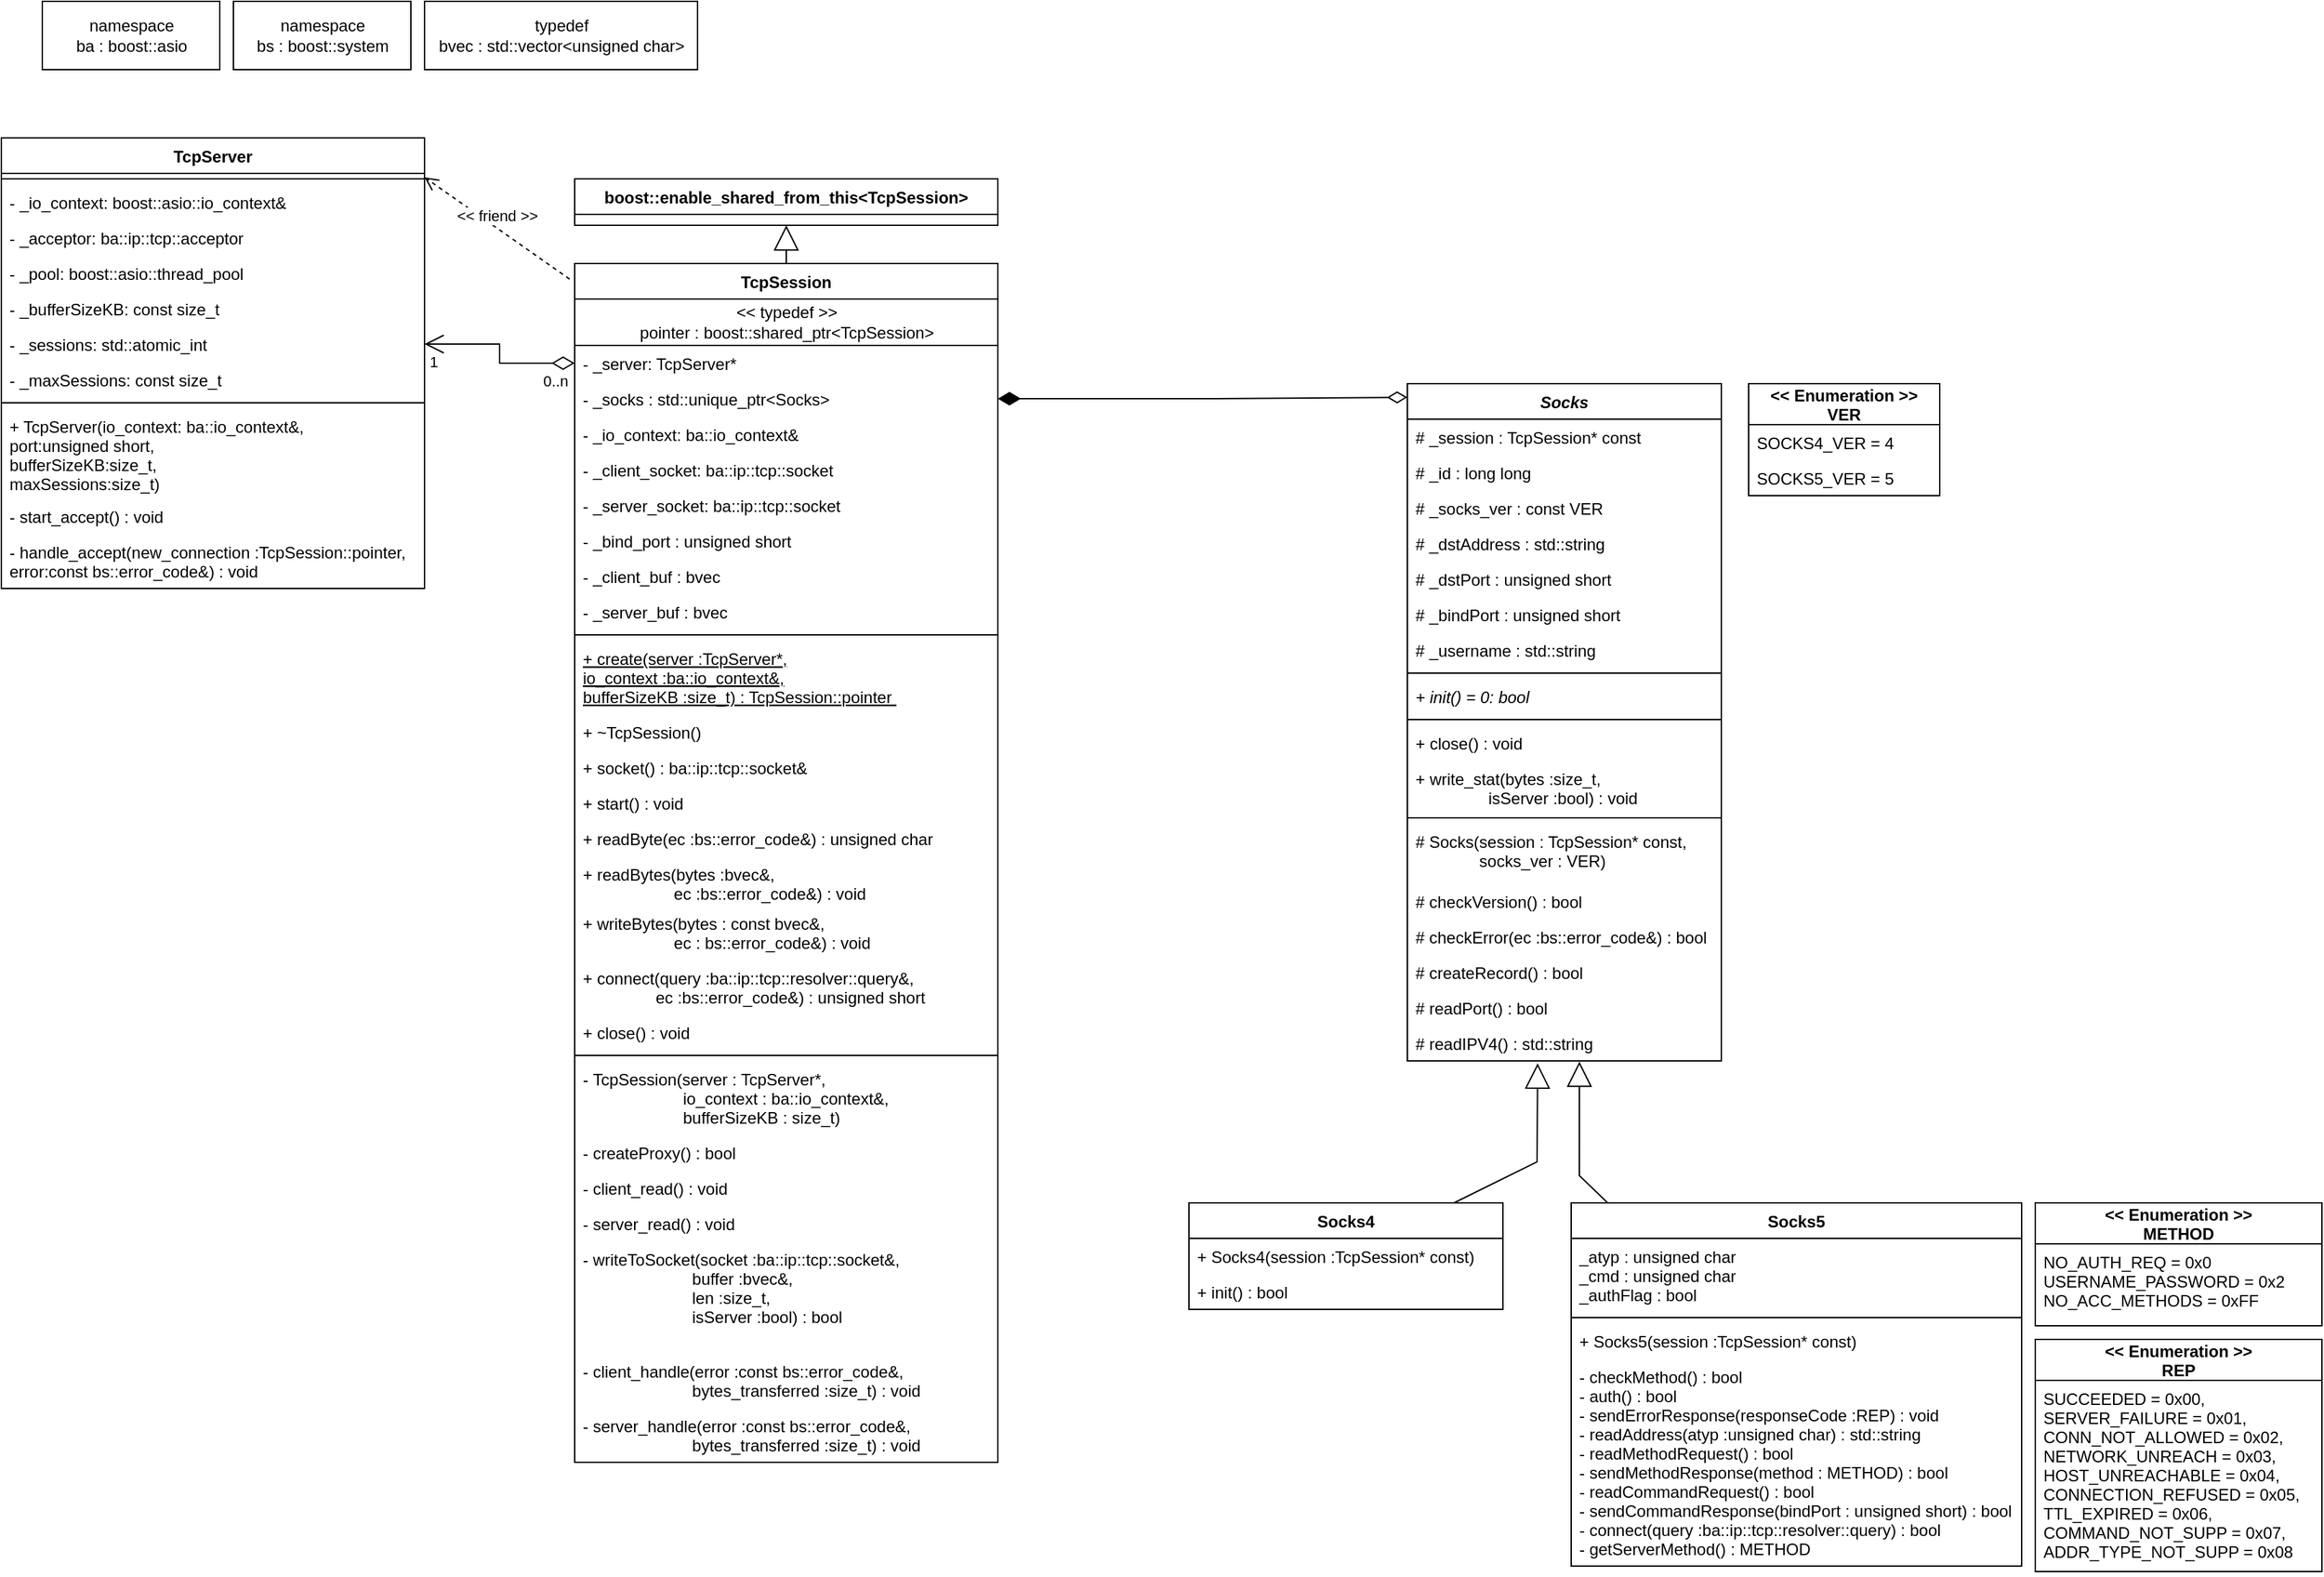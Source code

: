<mxfile version="20.2.2" type="device" pages="5"><diagram id="UIJXuqIEiAS7_5lKM8gC" name="Server"><mxGraphModel dx="1038" dy="1647" grid="1" gridSize="10" guides="1" tooltips="1" connect="1" arrows="1" fold="1" page="1" pageScale="1" pageWidth="850" pageHeight="1100" math="0" shadow="0"><root><mxCell id="0"/><mxCell id="1" parent="0"/><mxCell id="ldQl-NMYxCOX7F74w5O0-2" value="TcpServer" style="swimlane;fontStyle=1;align=center;verticalAlign=top;childLayout=stackLayout;horizontal=1;startSize=26;horizontalStack=0;resizeParent=1;resizeParentMax=0;resizeLast=0;collapsible=1;marginBottom=0;" parent="1" vertex="1"><mxGeometry x="30" y="40" width="310" height="330" as="geometry"/></mxCell><mxCell id="ldQl-NMYxCOX7F74w5O0-4" value="" style="line;strokeWidth=1;fillColor=none;align=left;verticalAlign=middle;spacingTop=-1;spacingLeft=3;spacingRight=3;rotatable=0;labelPosition=right;points=[];portConstraint=eastwest;" parent="ldQl-NMYxCOX7F74w5O0-2" vertex="1"><mxGeometry y="26" width="310" height="8" as="geometry"/></mxCell><mxCell id="ldQl-NMYxCOX7F74w5O0-3" value="- _io_context: boost::asio::io_context&amp;" style="text;strokeColor=none;fillColor=none;align=left;verticalAlign=top;spacingLeft=4;spacingRight=4;overflow=hidden;rotatable=0;points=[[0,0.5],[1,0.5]];portConstraint=eastwest;" parent="ldQl-NMYxCOX7F74w5O0-2" vertex="1"><mxGeometry y="34" width="310" height="26" as="geometry"/></mxCell><mxCell id="03dQwwkKUg44N4_VkBEl-83" value="- _acceptor: ba::ip::tcp::acceptor" style="text;strokeColor=none;fillColor=none;align=left;verticalAlign=top;spacingLeft=4;spacingRight=4;overflow=hidden;rotatable=0;points=[[0,0.5],[1,0.5]];portConstraint=eastwest;" parent="ldQl-NMYxCOX7F74w5O0-2" vertex="1"><mxGeometry y="60" width="310" height="26" as="geometry"/></mxCell><mxCell id="03dQwwkKUg44N4_VkBEl-84" value="- _pool: boost::asio::thread_pool" style="text;strokeColor=none;fillColor=none;align=left;verticalAlign=top;spacingLeft=4;spacingRight=4;overflow=hidden;rotatable=0;points=[[0,0.5],[1,0.5]];portConstraint=eastwest;" parent="ldQl-NMYxCOX7F74w5O0-2" vertex="1"><mxGeometry y="86" width="310" height="26" as="geometry"/></mxCell><mxCell id="03dQwwkKUg44N4_VkBEl-85" value="- _bufferSizeKB: const size_t" style="text;strokeColor=none;fillColor=none;align=left;verticalAlign=top;spacingLeft=4;spacingRight=4;overflow=hidden;rotatable=0;points=[[0,0.5],[1,0.5]];portConstraint=eastwest;" parent="ldQl-NMYxCOX7F74w5O0-2" vertex="1"><mxGeometry y="112" width="310" height="26" as="geometry"/></mxCell><mxCell id="03dQwwkKUg44N4_VkBEl-86" value="- _sessions: std::atomic_int" style="text;strokeColor=none;fillColor=none;align=left;verticalAlign=top;spacingLeft=4;spacingRight=4;overflow=hidden;rotatable=0;points=[[0,0.5],[1,0.5]];portConstraint=eastwest;" parent="ldQl-NMYxCOX7F74w5O0-2" vertex="1"><mxGeometry y="138" width="310" height="26" as="geometry"/></mxCell><mxCell id="03dQwwkKUg44N4_VkBEl-87" value="- _maxSessions: const size_t" style="text;strokeColor=none;fillColor=none;align=left;verticalAlign=top;spacingLeft=4;spacingRight=4;overflow=hidden;rotatable=0;points=[[0,0.5],[1,0.5]];portConstraint=eastwest;" parent="ldQl-NMYxCOX7F74w5O0-2" vertex="1"><mxGeometry y="164" width="310" height="26" as="geometry"/></mxCell><mxCell id="03dQwwkKUg44N4_VkBEl-88" value="" style="line;strokeWidth=1;fillColor=none;align=left;verticalAlign=middle;spacingTop=-1;spacingLeft=3;spacingRight=3;rotatable=0;labelPosition=right;points=[];portConstraint=eastwest;" parent="ldQl-NMYxCOX7F74w5O0-2" vertex="1"><mxGeometry y="190" width="310" height="8" as="geometry"/></mxCell><mxCell id="03dQwwkKUg44N4_VkBEl-89" value="+ TcpServer(io_context: ba::io_context&amp;, &#10;port:unsigned short,&#10;bufferSizeKB:size_t,&#10;maxSessions:size_t)" style="text;strokeColor=none;fillColor=none;align=left;verticalAlign=top;spacingLeft=4;spacingRight=4;overflow=hidden;rotatable=0;points=[[0,0.5],[1,0.5]];portConstraint=eastwest;labelBackgroundColor=default;" parent="ldQl-NMYxCOX7F74w5O0-2" vertex="1"><mxGeometry y="198" width="310" height="66" as="geometry"/></mxCell><mxCell id="03dQwwkKUg44N4_VkBEl-90" value="- start_accept() : void" style="text;strokeColor=none;fillColor=none;align=left;verticalAlign=top;spacingLeft=4;spacingRight=4;overflow=hidden;rotatable=0;points=[[0,0.5],[1,0.5]];portConstraint=eastwest;" parent="ldQl-NMYxCOX7F74w5O0-2" vertex="1"><mxGeometry y="264" width="310" height="26" as="geometry"/></mxCell><mxCell id="03dQwwkKUg44N4_VkBEl-91" value="- handle_accept(new_connection :TcpSession::pointer,&#10;error:const bs::error_code&amp;) : void" style="text;strokeColor=none;fillColor=none;align=left;verticalAlign=top;spacingLeft=4;spacingRight=4;overflow=hidden;rotatable=0;points=[[0,0.5],[1,0.5]];portConstraint=eastwest;" parent="ldQl-NMYxCOX7F74w5O0-2" vertex="1"><mxGeometry y="290" width="310" height="40" as="geometry"/></mxCell><mxCell id="03dQwwkKUg44N4_VkBEl-92" value="TcpSession" style="swimlane;fontStyle=1;align=center;verticalAlign=top;childLayout=stackLayout;horizontal=1;startSize=26;horizontalStack=0;resizeParent=1;resizeParentMax=0;resizeLast=0;collapsible=1;marginBottom=0;labelBackgroundColor=default;fixedWidth=0;resizable=1;" parent="1" vertex="1"><mxGeometry x="450" y="132" width="310" height="878" as="geometry"/></mxCell><mxCell id="03dQwwkKUg44N4_VkBEl-104" value="&amp;lt;&amp;lt; typedef &amp;gt;&amp;gt;&lt;br&gt;pointer : boost::shared_ptr&amp;lt;TcpSession&amp;gt;" style="html=1;labelBackgroundColor=default;fillColor=default;" parent="03dQwwkKUg44N4_VkBEl-92" vertex="1"><mxGeometry y="26" width="310" height="34" as="geometry"/></mxCell><mxCell id="03dQwwkKUg44N4_VkBEl-93" value="- _server: TcpServer* " style="text;strokeColor=none;fillColor=none;align=left;verticalAlign=top;spacingLeft=4;spacingRight=4;overflow=hidden;rotatable=0;points=[[0,0.5],[1,0.5]];portConstraint=eastwest;labelBackgroundColor=default;" parent="03dQwwkKUg44N4_VkBEl-92" vertex="1"><mxGeometry y="60" width="310" height="26" as="geometry"/></mxCell><mxCell id="03dQwwkKUg44N4_VkBEl-122" value="- _socks : std::unique_ptr&lt;Socks&gt; " style="text;strokeColor=none;fillColor=none;align=left;verticalAlign=top;spacingLeft=4;spacingRight=4;overflow=hidden;rotatable=0;points=[[0,0.5],[1,0.5]];portConstraint=eastwest;labelBackgroundColor=default;" parent="03dQwwkKUg44N4_VkBEl-92" vertex="1"><mxGeometry y="86" width="310" height="26" as="geometry"/></mxCell><mxCell id="03dQwwkKUg44N4_VkBEl-113" value="- _io_context: ba::io_context&amp;" style="text;strokeColor=none;fillColor=none;align=left;verticalAlign=top;spacingLeft=4;spacingRight=4;overflow=hidden;rotatable=0;points=[[0,0.5],[1,0.5]];portConstraint=eastwest;labelBackgroundColor=default;" parent="03dQwwkKUg44N4_VkBEl-92" vertex="1"><mxGeometry y="112" width="310" height="26" as="geometry"/></mxCell><mxCell id="03dQwwkKUg44N4_VkBEl-117" value="- _client_socket: ba::ip::tcp::socket" style="text;strokeColor=none;fillColor=none;align=left;verticalAlign=top;spacingLeft=4;spacingRight=4;overflow=hidden;rotatable=0;points=[[0,0.5],[1,0.5]];portConstraint=eastwest;labelBackgroundColor=default;" parent="03dQwwkKUg44N4_VkBEl-92" vertex="1"><mxGeometry y="138" width="310" height="26" as="geometry"/></mxCell><mxCell id="03dQwwkKUg44N4_VkBEl-118" value="- _server_socket: ba::ip::tcp::socket " style="text;strokeColor=none;fillColor=none;align=left;verticalAlign=top;spacingLeft=4;spacingRight=4;overflow=hidden;rotatable=0;points=[[0,0.5],[1,0.5]];portConstraint=eastwest;labelBackgroundColor=default;" parent="03dQwwkKUg44N4_VkBEl-92" vertex="1"><mxGeometry y="164" width="310" height="26" as="geometry"/></mxCell><mxCell id="03dQwwkKUg44N4_VkBEl-119" value="- _bind_port : unsigned short " style="text;strokeColor=none;fillColor=none;align=left;verticalAlign=top;spacingLeft=4;spacingRight=4;overflow=hidden;rotatable=0;points=[[0,0.5],[1,0.5]];portConstraint=eastwest;labelBackgroundColor=default;" parent="03dQwwkKUg44N4_VkBEl-92" vertex="1"><mxGeometry y="190" width="310" height="26" as="geometry"/></mxCell><mxCell id="03dQwwkKUg44N4_VkBEl-120" value="- _client_buf : bvec " style="text;strokeColor=none;fillColor=none;align=left;verticalAlign=top;spacingLeft=4;spacingRight=4;overflow=hidden;rotatable=0;points=[[0,0.5],[1,0.5]];portConstraint=eastwest;labelBackgroundColor=default;" parent="03dQwwkKUg44N4_VkBEl-92" vertex="1"><mxGeometry y="216" width="310" height="26" as="geometry"/></mxCell><mxCell id="03dQwwkKUg44N4_VkBEl-121" value="- _server_buf : bvec " style="text;strokeColor=none;fillColor=none;align=left;verticalAlign=top;spacingLeft=4;spacingRight=4;overflow=hidden;rotatable=0;points=[[0,0.5],[1,0.5]];portConstraint=eastwest;labelBackgroundColor=default;" parent="03dQwwkKUg44N4_VkBEl-92" vertex="1"><mxGeometry y="242" width="310" height="26" as="geometry"/></mxCell><mxCell id="03dQwwkKUg44N4_VkBEl-94" value="" style="line;strokeWidth=1;fillColor=none;align=left;verticalAlign=middle;spacingTop=-1;spacingLeft=3;spacingRight=3;rotatable=0;labelPosition=right;points=[];portConstraint=eastwest;labelBackgroundColor=default;" parent="03dQwwkKUg44N4_VkBEl-92" vertex="1"><mxGeometry y="268" width="310" height="8" as="geometry"/></mxCell><mxCell id="03dQwwkKUg44N4_VkBEl-95" value="+ create(server :TcpServer*,&#10;io_context :ba::io_context&amp;,&#10;bufferSizeKB :size_t) : TcpSession::pointer " style="text;strokeColor=none;fillColor=none;align=left;verticalAlign=top;spacingLeft=4;spacingRight=4;overflow=hidden;rotatable=0;points=[[0,0.5],[1,0.5]];portConstraint=eastwest;labelBackgroundColor=default;fontStyle=4" parent="03dQwwkKUg44N4_VkBEl-92" vertex="1"><mxGeometry y="276" width="310" height="54" as="geometry"/></mxCell><mxCell id="03dQwwkKUg44N4_VkBEl-123" value="+ ~TcpSession()" style="text;strokeColor=none;fillColor=none;align=left;verticalAlign=top;spacingLeft=4;spacingRight=4;overflow=hidden;rotatable=0;points=[[0,0.5],[1,0.5]];portConstraint=eastwest;labelBackgroundColor=default;" parent="03dQwwkKUg44N4_VkBEl-92" vertex="1"><mxGeometry y="330" width="310" height="26" as="geometry"/></mxCell><mxCell id="03dQwwkKUg44N4_VkBEl-124" value="+ socket() : ba::ip::tcp::socket&amp; " style="text;strokeColor=none;fillColor=none;align=left;verticalAlign=top;spacingLeft=4;spacingRight=4;overflow=hidden;rotatable=0;points=[[0,0.5],[1,0.5]];portConstraint=eastwest;labelBackgroundColor=default;" parent="03dQwwkKUg44N4_VkBEl-92" vertex="1"><mxGeometry y="356" width="310" height="26" as="geometry"/></mxCell><mxCell id="03dQwwkKUg44N4_VkBEl-125" value="+ start() : void" style="text;strokeColor=none;fillColor=none;align=left;verticalAlign=top;spacingLeft=4;spacingRight=4;overflow=hidden;rotatable=0;points=[[0,0.5],[1,0.5]];portConstraint=eastwest;labelBackgroundColor=default;" parent="03dQwwkKUg44N4_VkBEl-92" vertex="1"><mxGeometry y="382" width="310" height="26" as="geometry"/></mxCell><mxCell id="03dQwwkKUg44N4_VkBEl-126" value="+ readByte(ec :bs::error_code&amp;) : unsigned char " style="text;strokeColor=none;fillColor=none;align=left;verticalAlign=top;spacingLeft=4;spacingRight=4;overflow=hidden;rotatable=0;points=[[0,0.5],[1,0.5]];portConstraint=eastwest;labelBackgroundColor=default;" parent="03dQwwkKUg44N4_VkBEl-92" vertex="1"><mxGeometry y="408" width="310" height="26" as="geometry"/></mxCell><mxCell id="03dQwwkKUg44N4_VkBEl-127" value="+ readBytes(bytes :bvec&amp;,&#10;                    ec :bs::error_code&amp;) : void" style="text;strokeColor=none;fillColor=none;align=left;verticalAlign=top;spacingLeft=4;spacingRight=4;overflow=hidden;rotatable=0;points=[[0,0.5],[1,0.5]];portConstraint=eastwest;labelBackgroundColor=default;" parent="03dQwwkKUg44N4_VkBEl-92" vertex="1"><mxGeometry y="434" width="310" height="36" as="geometry"/></mxCell><mxCell id="03dQwwkKUg44N4_VkBEl-128" value="+ writeBytes(bytes : const bvec&amp;,&#10;                    ec : bs::error_code&amp;) : void " style="text;strokeColor=none;fillColor=none;align=left;verticalAlign=top;spacingLeft=4;spacingRight=4;overflow=hidden;rotatable=0;points=[[0,0.5],[1,0.5]];portConstraint=eastwest;labelBackgroundColor=default;" parent="03dQwwkKUg44N4_VkBEl-92" vertex="1"><mxGeometry y="470" width="310" height="40" as="geometry"/></mxCell><mxCell id="03dQwwkKUg44N4_VkBEl-129" value="+ connect(query :ba::ip::tcp::resolver::query&amp;,&#10;                ec :bs::error_code&amp;) : unsigned short " style="text;strokeColor=none;fillColor=none;align=left;verticalAlign=top;spacingLeft=4;spacingRight=4;overflow=hidden;rotatable=0;points=[[0,0.5],[1,0.5]];portConstraint=eastwest;labelBackgroundColor=default;" parent="03dQwwkKUg44N4_VkBEl-92" vertex="1"><mxGeometry y="510" width="310" height="40" as="geometry"/></mxCell><mxCell id="03dQwwkKUg44N4_VkBEl-130" value="+ close() : void" style="text;strokeColor=none;fillColor=none;align=left;verticalAlign=top;spacingLeft=4;spacingRight=4;overflow=hidden;rotatable=0;points=[[0,0.5],[1,0.5]];portConstraint=eastwest;labelBackgroundColor=default;" parent="03dQwwkKUg44N4_VkBEl-92" vertex="1"><mxGeometry y="550" width="310" height="26" as="geometry"/></mxCell><mxCell id="03dQwwkKUg44N4_VkBEl-138" value="" style="line;strokeWidth=1;fillColor=none;align=left;verticalAlign=middle;spacingTop=-1;spacingLeft=3;spacingRight=3;rotatable=0;labelPosition=right;points=[];portConstraint=eastwest;labelBackgroundColor=default;" parent="03dQwwkKUg44N4_VkBEl-92" vertex="1"><mxGeometry y="576" width="310" height="8" as="geometry"/></mxCell><mxCell id="03dQwwkKUg44N4_VkBEl-131" value="- TcpSession(server : TcpServer*,&#10;                      io_context : ba::io_context&amp;,&#10;                      bufferSizeKB : size_t)" style="text;strokeColor=none;fillColor=none;align=left;verticalAlign=top;spacingLeft=4;spacingRight=4;overflow=hidden;rotatable=0;points=[[0,0.5],[1,0.5]];portConstraint=eastwest;labelBackgroundColor=default;" parent="03dQwwkKUg44N4_VkBEl-92" vertex="1"><mxGeometry y="584" width="310" height="54" as="geometry"/></mxCell><mxCell id="03dQwwkKUg44N4_VkBEl-132" value="- createProxy() : bool " style="text;strokeColor=none;fillColor=none;align=left;verticalAlign=top;spacingLeft=4;spacingRight=4;overflow=hidden;rotatable=0;points=[[0,0.5],[1,0.5]];portConstraint=eastwest;labelBackgroundColor=default;" parent="03dQwwkKUg44N4_VkBEl-92" vertex="1"><mxGeometry y="638" width="310" height="26" as="geometry"/></mxCell><mxCell id="03dQwwkKUg44N4_VkBEl-133" value="- client_read() : void" style="text;strokeColor=none;fillColor=none;align=left;verticalAlign=top;spacingLeft=4;spacingRight=4;overflow=hidden;rotatable=0;points=[[0,0.5],[1,0.5]];portConstraint=eastwest;labelBackgroundColor=default;" parent="03dQwwkKUg44N4_VkBEl-92" vertex="1"><mxGeometry y="664" width="310" height="26" as="geometry"/></mxCell><mxCell id="03dQwwkKUg44N4_VkBEl-134" value="- server_read() : void" style="text;strokeColor=none;fillColor=none;align=left;verticalAlign=top;spacingLeft=4;spacingRight=4;overflow=hidden;rotatable=0;points=[[0,0.5],[1,0.5]];portConstraint=eastwest;labelBackgroundColor=default;" parent="03dQwwkKUg44N4_VkBEl-92" vertex="1"><mxGeometry y="690" width="310" height="26" as="geometry"/></mxCell><mxCell id="03dQwwkKUg44N4_VkBEl-135" value="- writeToSocket(socket :ba::ip::tcp::socket&amp;,&#10;                        buffer :bvec&amp;,&#10;                        len :size_t,&#10;                        isServer :bool) : bool " style="text;strokeColor=none;fillColor=none;align=left;verticalAlign=top;spacingLeft=4;spacingRight=4;overflow=hidden;rotatable=0;points=[[0,0.5],[1,0.5]];portConstraint=eastwest;labelBackgroundColor=default;" parent="03dQwwkKUg44N4_VkBEl-92" vertex="1"><mxGeometry y="716" width="310" height="82" as="geometry"/></mxCell><mxCell id="03dQwwkKUg44N4_VkBEl-136" value="- client_handle(error :const bs::error_code&amp;,&#10;                        bytes_transferred :size_t) : void " style="text;strokeColor=none;fillColor=none;align=left;verticalAlign=top;spacingLeft=4;spacingRight=4;overflow=hidden;rotatable=0;points=[[0,0.5],[1,0.5]];portConstraint=eastwest;labelBackgroundColor=default;" parent="03dQwwkKUg44N4_VkBEl-92" vertex="1"><mxGeometry y="798" width="310" height="40" as="geometry"/></mxCell><mxCell id="03dQwwkKUg44N4_VkBEl-137" value="- server_handle(error :const bs::error_code&amp;,&#10;                        bytes_transferred :size_t) : void " style="text;strokeColor=none;fillColor=none;align=left;verticalAlign=top;spacingLeft=4;spacingRight=4;overflow=hidden;rotatable=0;points=[[0,0.5],[1,0.5]];portConstraint=eastwest;labelBackgroundColor=default;" parent="03dQwwkKUg44N4_VkBEl-92" vertex="1"><mxGeometry y="838" width="310" height="40" as="geometry"/></mxCell><mxCell id="03dQwwkKUg44N4_VkBEl-96" value="&amp;lt;&amp;lt; friend &amp;gt;&amp;gt;" style="html=1;verticalAlign=bottom;endArrow=open;dashed=1;endSize=8;rounded=0;entryX=1;entryY=0.356;entryDx=0;entryDy=0;entryPerimeter=0;exitX=-0.012;exitY=0.013;exitDx=0;exitDy=0;exitPerimeter=0;" parent="1" source="03dQwwkKUg44N4_VkBEl-92" target="ldQl-NMYxCOX7F74w5O0-4" edge="1"><mxGeometry relative="1" as="geometry"><mxPoint x="470" y="130" as="sourcePoint"/><mxPoint x="350" y="50" as="targetPoint"/></mxGeometry></mxCell><mxCell id="03dQwwkKUg44N4_VkBEl-97" value="boost::enable_shared_from_this&lt;TcpSession&gt;" style="swimlane;fontStyle=1;align=center;verticalAlign=top;childLayout=stackLayout;horizontal=1;startSize=26;horizontalStack=0;resizeParent=1;resizeParentMax=0;resizeLast=0;collapsible=1;marginBottom=0;labelBackgroundColor=default;" parent="1" vertex="1"><mxGeometry x="450" y="70" width="310" height="34" as="geometry"/></mxCell><mxCell id="03dQwwkKUg44N4_VkBEl-101" value="" style="endArrow=block;endSize=16;endFill=0;html=1;rounded=0;" parent="1" source="03dQwwkKUg44N4_VkBEl-92" target="03dQwwkKUg44N4_VkBEl-97" edge="1"><mxGeometry width="160" relative="1" as="geometry"><mxPoint x="490" y="150" as="sourcePoint"/><mxPoint x="650" y="150" as="targetPoint"/></mxGeometry></mxCell><mxCell id="03dQwwkKUg44N4_VkBEl-110" value="" style="endArrow=open;html=1;endSize=12;startArrow=diamondThin;startSize=14;startFill=0;edgeStyle=orthogonalEdgeStyle;rounded=0;" parent="1" source="03dQwwkKUg44N4_VkBEl-93" target="03dQwwkKUg44N4_VkBEl-86" edge="1"><mxGeometry relative="1" as="geometry"><mxPoint x="425" y="260" as="sourcePoint"/><mxPoint x="340" y="70" as="targetPoint"/><Array as="points"/></mxGeometry></mxCell><mxCell id="03dQwwkKUg44N4_VkBEl-111" value="0..n" style="edgeLabel;resizable=0;html=1;align=left;verticalAlign=top;labelBackgroundColor=default;fillColor=default;" parent="03dQwwkKUg44N4_VkBEl-110" connectable="0" vertex="1"><mxGeometry x="-1" relative="1" as="geometry"><mxPoint x="-25" as="offset"/></mxGeometry></mxCell><mxCell id="03dQwwkKUg44N4_VkBEl-112" value="1" style="edgeLabel;resizable=0;html=1;align=right;verticalAlign=top;labelBackgroundColor=default;fillColor=default;" parent="03dQwwkKUg44N4_VkBEl-110" connectable="0" vertex="1"><mxGeometry x="1" relative="1" as="geometry"><mxPoint x="10" as="offset"/></mxGeometry></mxCell><mxCell id="03dQwwkKUg44N4_VkBEl-114" value="namespace&lt;br&gt;ba : boost::asio" style="html=1;labelBackgroundColor=default;fillColor=default;" parent="1" vertex="1"><mxGeometry x="60" y="-60" width="130" height="50" as="geometry"/></mxCell><mxCell id="03dQwwkKUg44N4_VkBEl-115" value="namespace&lt;br&gt;bs : boost::system" style="html=1;labelBackgroundColor=default;fillColor=default;" parent="1" vertex="1"><mxGeometry x="200" y="-60" width="130" height="50" as="geometry"/></mxCell><mxCell id="03dQwwkKUg44N4_VkBEl-116" value="typedef&lt;br&gt;bvec : std::vector&amp;lt;unsigned char&amp;gt;" style="html=1;labelBackgroundColor=default;fillColor=default;" parent="1" vertex="1"><mxGeometry x="340" y="-60" width="200" height="50" as="geometry"/></mxCell><mxCell id="03dQwwkKUg44N4_VkBEl-139" value="Socks" style="swimlane;fontStyle=3;align=center;verticalAlign=top;childLayout=stackLayout;horizontal=1;startSize=26;horizontalStack=0;resizeParent=1;resizeParentMax=0;resizeLast=0;collapsible=1;marginBottom=0;labelBackgroundColor=default;fillColor=default;" parent="1" vertex="1"><mxGeometry x="1060" y="220" width="230" height="496" as="geometry"><mxRectangle x="1060" y="220" width="80" height="30" as="alternateBounds"/></mxGeometry></mxCell><mxCell id="03dQwwkKUg44N4_VkBEl-140" value="# _session : TcpSession* const" style="text;strokeColor=none;fillColor=none;align=left;verticalAlign=top;spacingLeft=4;spacingRight=4;overflow=hidden;rotatable=0;points=[[0,0.5],[1,0.5]];portConstraint=eastwest;labelBackgroundColor=default;" parent="03dQwwkKUg44N4_VkBEl-139" vertex="1"><mxGeometry y="26" width="230" height="26" as="geometry"/></mxCell><mxCell id="03dQwwkKUg44N4_VkBEl-146" value="# _id : long long " style="text;strokeColor=none;fillColor=none;align=left;verticalAlign=top;spacingLeft=4;spacingRight=4;overflow=hidden;rotatable=0;points=[[0,0.5],[1,0.5]];portConstraint=eastwest;labelBackgroundColor=default;" parent="03dQwwkKUg44N4_VkBEl-139" vertex="1"><mxGeometry y="52" width="230" height="26" as="geometry"/></mxCell><mxCell id="03dQwwkKUg44N4_VkBEl-147" value="# _socks_ver : const VER " style="text;strokeColor=none;fillColor=none;align=left;verticalAlign=top;spacingLeft=4;spacingRight=4;overflow=hidden;rotatable=0;points=[[0,0.5],[1,0.5]];portConstraint=eastwest;labelBackgroundColor=default;" parent="03dQwwkKUg44N4_VkBEl-139" vertex="1"><mxGeometry y="78" width="230" height="26" as="geometry"/></mxCell><mxCell id="03dQwwkKUg44N4_VkBEl-148" value="# _dstAddress : std::string " style="text;strokeColor=none;fillColor=none;align=left;verticalAlign=top;spacingLeft=4;spacingRight=4;overflow=hidden;rotatable=0;points=[[0,0.5],[1,0.5]];portConstraint=eastwest;labelBackgroundColor=default;" parent="03dQwwkKUg44N4_VkBEl-139" vertex="1"><mxGeometry y="104" width="230" height="26" as="geometry"/></mxCell><mxCell id="03dQwwkKUg44N4_VkBEl-150" value="# _dstPort : unsigned short" style="text;strokeColor=none;fillColor=none;align=left;verticalAlign=top;spacingLeft=4;spacingRight=4;overflow=hidden;rotatable=0;points=[[0,0.5],[1,0.5]];portConstraint=eastwest;labelBackgroundColor=default;" parent="03dQwwkKUg44N4_VkBEl-139" vertex="1"><mxGeometry y="130" width="230" height="26" as="geometry"/></mxCell><mxCell id="03dQwwkKUg44N4_VkBEl-151" value="# _bindPort : unsigned short " style="text;strokeColor=none;fillColor=none;align=left;verticalAlign=top;spacingLeft=4;spacingRight=4;overflow=hidden;rotatable=0;points=[[0,0.5],[1,0.5]];portConstraint=eastwest;labelBackgroundColor=default;" parent="03dQwwkKUg44N4_VkBEl-139" vertex="1"><mxGeometry y="156" width="230" height="26" as="geometry"/></mxCell><mxCell id="03dQwwkKUg44N4_VkBEl-152" value="# _username : std::string " style="text;strokeColor=none;fillColor=none;align=left;verticalAlign=top;spacingLeft=4;spacingRight=4;overflow=hidden;rotatable=0;points=[[0,0.5],[1,0.5]];portConstraint=eastwest;labelBackgroundColor=default;" parent="03dQwwkKUg44N4_VkBEl-139" vertex="1"><mxGeometry y="182" width="230" height="26" as="geometry"/></mxCell><mxCell id="03dQwwkKUg44N4_VkBEl-141" value="" style="line;strokeWidth=1;fillColor=none;align=left;verticalAlign=middle;spacingTop=-1;spacingLeft=3;spacingRight=3;rotatable=0;labelPosition=right;points=[];portConstraint=eastwest;labelBackgroundColor=default;" parent="03dQwwkKUg44N4_VkBEl-139" vertex="1"><mxGeometry y="208" width="230" height="8" as="geometry"/></mxCell><mxCell id="03dQwwkKUg44N4_VkBEl-160" value="+ init() = 0: bool " style="text;strokeColor=none;fillColor=none;align=left;verticalAlign=top;spacingLeft=4;spacingRight=4;overflow=hidden;rotatable=0;points=[[0,0.5],[1,0.5]];portConstraint=eastwest;labelBackgroundColor=default;fontStyle=2" parent="03dQwwkKUg44N4_VkBEl-139" vertex="1"><mxGeometry y="216" width="230" height="26" as="geometry"/></mxCell><mxCell id="03dQwwkKUg44N4_VkBEl-163" value="" style="line;strokeWidth=1;fillColor=none;align=left;verticalAlign=middle;spacingTop=-1;spacingLeft=3;spacingRight=3;rotatable=0;labelPosition=right;points=[];portConstraint=eastwest;labelBackgroundColor=default;" parent="03dQwwkKUg44N4_VkBEl-139" vertex="1"><mxGeometry y="242" width="230" height="8" as="geometry"/></mxCell><mxCell id="03dQwwkKUg44N4_VkBEl-161" value="+ close() : void" style="text;strokeColor=none;fillColor=none;align=left;verticalAlign=top;spacingLeft=4;spacingRight=4;overflow=hidden;rotatable=0;points=[[0,0.5],[1,0.5]];portConstraint=eastwest;labelBackgroundColor=default;fontStyle=0" parent="03dQwwkKUg44N4_VkBEl-139" vertex="1"><mxGeometry y="250" width="230" height="26" as="geometry"/></mxCell><mxCell id="03dQwwkKUg44N4_VkBEl-162" value="+ write_stat(bytes :size_t,&#10;                isServer :bool) : void " style="text;strokeColor=none;fillColor=none;align=left;verticalAlign=top;spacingLeft=4;spacingRight=4;overflow=hidden;rotatable=0;points=[[0,0.5],[1,0.5]];portConstraint=eastwest;labelBackgroundColor=default;" parent="03dQwwkKUg44N4_VkBEl-139" vertex="1"><mxGeometry y="276" width="230" height="38" as="geometry"/></mxCell><mxCell id="03dQwwkKUg44N4_VkBEl-158" value="" style="line;strokeWidth=1;fillColor=none;align=left;verticalAlign=middle;spacingTop=-1;spacingLeft=3;spacingRight=3;rotatable=0;labelPosition=right;points=[];portConstraint=eastwest;labelBackgroundColor=default;" parent="03dQwwkKUg44N4_VkBEl-139" vertex="1"><mxGeometry y="314" width="230" height="8" as="geometry"/></mxCell><mxCell id="03dQwwkKUg44N4_VkBEl-142" value="# Socks(session : TcpSession* const,&#10;              socks_ver : VER)" style="text;strokeColor=none;fillColor=none;align=left;verticalAlign=top;spacingLeft=4;spacingRight=4;overflow=hidden;rotatable=0;points=[[0,0.5],[1,0.5]];portConstraint=eastwest;labelBackgroundColor=default;" parent="03dQwwkKUg44N4_VkBEl-139" vertex="1"><mxGeometry y="322" width="230" height="44" as="geometry"/></mxCell><mxCell id="03dQwwkKUg44N4_VkBEl-153" value="# checkVersion() : bool " style="text;strokeColor=none;fillColor=none;align=left;verticalAlign=top;spacingLeft=4;spacingRight=4;overflow=hidden;rotatable=0;points=[[0,0.5],[1,0.5]];portConstraint=eastwest;labelBackgroundColor=default;" parent="03dQwwkKUg44N4_VkBEl-139" vertex="1"><mxGeometry y="366" width="230" height="26" as="geometry"/></mxCell><mxCell id="03dQwwkKUg44N4_VkBEl-154" value="# checkError(ec :bs::error_code&amp;) : bool " style="text;strokeColor=none;fillColor=none;align=left;verticalAlign=top;spacingLeft=4;spacingRight=4;overflow=hidden;rotatable=0;points=[[0,0.5],[1,0.5]];portConstraint=eastwest;labelBackgroundColor=default;" parent="03dQwwkKUg44N4_VkBEl-139" vertex="1"><mxGeometry y="392" width="230" height="26" as="geometry"/></mxCell><mxCell id="03dQwwkKUg44N4_VkBEl-155" value="# createRecord() : bool" style="text;strokeColor=none;fillColor=none;align=left;verticalAlign=top;spacingLeft=4;spacingRight=4;overflow=hidden;rotatable=0;points=[[0,0.5],[1,0.5]];portConstraint=eastwest;labelBackgroundColor=default;" parent="03dQwwkKUg44N4_VkBEl-139" vertex="1"><mxGeometry y="418" width="230" height="26" as="geometry"/></mxCell><mxCell id="03dQwwkKUg44N4_VkBEl-156" value="# readPort() : bool " style="text;strokeColor=none;fillColor=none;align=left;verticalAlign=top;spacingLeft=4;spacingRight=4;overflow=hidden;rotatable=0;points=[[0,0.5],[1,0.5]];portConstraint=eastwest;labelBackgroundColor=default;" parent="03dQwwkKUg44N4_VkBEl-139" vertex="1"><mxGeometry y="444" width="230" height="26" as="geometry"/></mxCell><mxCell id="03dQwwkKUg44N4_VkBEl-157" value="# readIPV4() : std::string " style="text;strokeColor=none;fillColor=none;align=left;verticalAlign=top;spacingLeft=4;spacingRight=4;overflow=hidden;rotatable=0;points=[[0,0.5],[1,0.5]];portConstraint=eastwest;labelBackgroundColor=default;" parent="03dQwwkKUg44N4_VkBEl-139" vertex="1"><mxGeometry y="470" width="230" height="26" as="geometry"/></mxCell><mxCell id="03dQwwkKUg44N4_VkBEl-143" value="" style="endArrow=diamondThin;html=1;endSize=12;startArrow=diamondThin;startSize=14;startFill=1;edgeStyle=orthogonalEdgeStyle;align=left;verticalAlign=bottom;rounded=0;endFill=0;" parent="1" source="03dQwwkKUg44N4_VkBEl-122" edge="1"><mxGeometry x="-0.933" y="31" relative="1" as="geometry"><mxPoint x="760" y="230" as="sourcePoint"/><mxPoint x="1060" y="230" as="targetPoint"/><mxPoint as="offset"/></mxGeometry></mxCell><mxCell id="03dQwwkKUg44N4_VkBEl-164" value="&lt;&lt; Enumeration &gt;&gt;&#10;VER" style="swimlane;fontStyle=1;childLayout=stackLayout;horizontal=1;startSize=30;fillColor=none;horizontalStack=0;resizeParent=1;resizeParentMax=0;resizeLast=0;collapsible=1;marginBottom=0;labelBackgroundColor=default;" parent="1" vertex="1"><mxGeometry x="1310" y="220" width="140" height="82" as="geometry"/></mxCell><mxCell id="03dQwwkKUg44N4_VkBEl-165" value="SOCKS4_VER = 4" style="text;strokeColor=none;fillColor=none;align=left;verticalAlign=top;spacingLeft=4;spacingRight=4;overflow=hidden;rotatable=0;points=[[0,0.5],[1,0.5]];portConstraint=eastwest;labelBackgroundColor=default;" parent="03dQwwkKUg44N4_VkBEl-164" vertex="1"><mxGeometry y="30" width="140" height="26" as="geometry"/></mxCell><mxCell id="03dQwwkKUg44N4_VkBEl-166" value="SOCKS5_VER = 5" style="text;strokeColor=none;fillColor=none;align=left;verticalAlign=top;spacingLeft=4;spacingRight=4;overflow=hidden;rotatable=0;points=[[0,0.5],[1,0.5]];portConstraint=eastwest;labelBackgroundColor=default;" parent="03dQwwkKUg44N4_VkBEl-164" vertex="1"><mxGeometry y="56" width="140" height="26" as="geometry"/></mxCell><mxCell id="03dQwwkKUg44N4_VkBEl-168" value="Socks4" style="swimlane;fontStyle=1;childLayout=stackLayout;horizontal=1;startSize=26;fillColor=none;horizontalStack=0;resizeParent=1;resizeParentMax=0;resizeLast=0;collapsible=1;marginBottom=0;labelBackgroundColor=default;" parent="1" vertex="1"><mxGeometry x="900" y="820" width="230" height="78" as="geometry"><mxRectangle x="900" y="820" width="80" height="30" as="alternateBounds"/></mxGeometry></mxCell><mxCell id="03dQwwkKUg44N4_VkBEl-169" value="+ Socks4(session :TcpSession* const)" style="text;strokeColor=none;fillColor=none;align=left;verticalAlign=top;spacingLeft=4;spacingRight=4;overflow=hidden;rotatable=0;points=[[0,0.5],[1,0.5]];portConstraint=eastwest;labelBackgroundColor=default;" parent="03dQwwkKUg44N4_VkBEl-168" vertex="1"><mxGeometry y="26" width="230" height="26" as="geometry"/></mxCell><mxCell id="03dQwwkKUg44N4_VkBEl-171" value="+ init() : bool" style="text;strokeColor=none;fillColor=none;align=left;verticalAlign=top;spacingLeft=4;spacingRight=4;overflow=hidden;rotatable=0;points=[[0,0.5],[1,0.5]];portConstraint=eastwest;labelBackgroundColor=default;" parent="03dQwwkKUg44N4_VkBEl-168" vertex="1"><mxGeometry y="52" width="230" height="26" as="geometry"/></mxCell><mxCell id="03dQwwkKUg44N4_VkBEl-172" value="" style="endArrow=block;endSize=16;endFill=0;html=1;rounded=0;entryX=0.415;entryY=1.069;entryDx=0;entryDy=0;entryPerimeter=0;" parent="1" source="03dQwwkKUg44N4_VkBEl-168" target="03dQwwkKUg44N4_VkBEl-157" edge="1"><mxGeometry x="-1" y="118" width="160" relative="1" as="geometry"><mxPoint x="1120" y="820" as="sourcePoint"/><mxPoint x="1010" y="750" as="targetPoint"/><Array as="points"><mxPoint x="1155" y="790"/></Array><mxPoint x="-22" y="27" as="offset"/></mxGeometry></mxCell><mxCell id="03dQwwkKUg44N4_VkBEl-177" value="Socks5" style="swimlane;fontStyle=1;align=center;verticalAlign=top;childLayout=stackLayout;horizontal=1;startSize=26;horizontalStack=0;resizeParent=1;resizeParentMax=0;resizeLast=0;collapsible=1;marginBottom=0;labelBackgroundColor=default;fillColor=default;" parent="1" vertex="1"><mxGeometry x="1180" y="820" width="330" height="266" as="geometry"><mxRectangle x="1180" y="820" width="80" height="30" as="alternateBounds"/></mxGeometry></mxCell><mxCell id="03dQwwkKUg44N4_VkBEl-178" value="_atyp : unsigned char&#10;_cmd : unsigned char &#10;_authFlag : bool " style="text;strokeColor=none;fillColor=none;align=left;verticalAlign=top;spacingLeft=4;spacingRight=4;overflow=hidden;rotatable=0;points=[[0,0.5],[1,0.5]];portConstraint=eastwest;labelBackgroundColor=default;" parent="03dQwwkKUg44N4_VkBEl-177" vertex="1"><mxGeometry y="26" width="330" height="54" as="geometry"/></mxCell><mxCell id="03dQwwkKUg44N4_VkBEl-179" value="" style="line;strokeWidth=1;fillColor=none;align=left;verticalAlign=middle;spacingTop=-1;spacingLeft=3;spacingRight=3;rotatable=0;labelPosition=right;points=[];portConstraint=eastwest;labelBackgroundColor=default;" parent="03dQwwkKUg44N4_VkBEl-177" vertex="1"><mxGeometry y="80" width="330" height="8" as="geometry"/></mxCell><mxCell id="03dQwwkKUg44N4_VkBEl-199" value="+ Socks5(session :TcpSession* const)" style="text;strokeColor=none;fillColor=none;align=left;verticalAlign=top;spacingLeft=4;spacingRight=4;overflow=hidden;rotatable=0;points=[[0,0.5],[1,0.5]];portConstraint=eastwest;labelBackgroundColor=default;" parent="03dQwwkKUg44N4_VkBEl-177" vertex="1"><mxGeometry y="88" width="330" height="26" as="geometry"/></mxCell><mxCell id="03dQwwkKUg44N4_VkBEl-180" value="- checkMethod() : bool &#10;- auth() : bool&#10;- sendErrorResponse(responseCode :REP) : void&#10;- readAddress(atyp :unsigned char) : std::string&#10;- readMethodRequest() : bool&#10;- sendMethodResponse(method : METHOD) : bool&#10;- readCommandRequest() : bool&#10;- sendCommandResponse(bindPort : unsigned short) : bool&#10;- connect(query :ba::ip::tcp::resolver::query) : bool&#10;- getServerMethod() : METHOD " style="text;strokeColor=none;fillColor=none;align=left;verticalAlign=top;spacingLeft=4;spacingRight=4;overflow=hidden;rotatable=0;points=[[0,0.5],[1,0.5]];portConstraint=eastwest;labelBackgroundColor=default;" parent="03dQwwkKUg44N4_VkBEl-177" vertex="1"><mxGeometry y="114" width="330" height="152" as="geometry"/></mxCell><mxCell id="03dQwwkKUg44N4_VkBEl-181" value="" style="endArrow=block;endSize=16;endFill=0;html=1;rounded=0;entryX=0.548;entryY=1.019;entryDx=0;entryDy=0;entryPerimeter=0;" parent="1" source="03dQwwkKUg44N4_VkBEl-177" target="03dQwwkKUg44N4_VkBEl-157" edge="1"><mxGeometry x="-1" y="118" width="160" relative="1" as="geometry"><mxPoint x="1113.78" y="830" as="sourcePoint"/><mxPoint x="1165.45" y="753.794" as="targetPoint"/><Array as="points"><mxPoint x="1186" y="800"/></Array><mxPoint x="-22" y="27" as="offset"/></mxGeometry></mxCell><mxCell id="03dQwwkKUg44N4_VkBEl-194" value="&lt;&lt; Enumeration &gt;&gt;&#10;METHOD" style="swimlane;fontStyle=1;childLayout=stackLayout;horizontal=1;startSize=30;fillColor=none;horizontalStack=0;resizeParent=1;resizeParentMax=0;resizeLast=0;collapsible=1;marginBottom=0;labelBackgroundColor=default;" parent="1" vertex="1"><mxGeometry x="1520" y="820" width="210" height="90" as="geometry"/></mxCell><mxCell id="03dQwwkKUg44N4_VkBEl-195" value="NO_AUTH_REQ = 0x0&#10;&#9;USERNAME_PASSWORD = 0x2&#10;NO_ACC_METHODS = 0xFF" style="text;strokeColor=none;fillColor=none;align=left;verticalAlign=top;spacingLeft=4;spacingRight=4;overflow=hidden;rotatable=0;points=[[0,0.5],[1,0.5]];portConstraint=eastwest;labelBackgroundColor=default;" parent="03dQwwkKUg44N4_VkBEl-194" vertex="1"><mxGeometry y="30" width="210" height="60" as="geometry"/></mxCell><mxCell id="03dQwwkKUg44N4_VkBEl-197" value="&lt;&lt; Enumeration &gt;&gt;&#10;REP" style="swimlane;fontStyle=1;childLayout=stackLayout;horizontal=1;startSize=30;fillColor=none;horizontalStack=0;resizeParent=1;resizeParentMax=0;resizeLast=0;collapsible=1;marginBottom=0;labelBackgroundColor=default;" parent="1" vertex="1"><mxGeometry x="1520" y="920" width="210" height="170" as="geometry"/></mxCell><mxCell id="03dQwwkKUg44N4_VkBEl-198" value="SUCCEEDED = 0x00,&#10;&#9;SERVER_FAILURE = 0x01,&#10;&#9;CONN_NOT_ALLOWED = 0x02,&#10;&#9;NETWORK_UNREACH = 0x03,&#10;&#9;HOST_UNREACHABLE = 0x04,&#10;&#9;CONNECTION_REFUSED = 0x05,&#10;&#9;TTL_EXPIRED = 0x06,&#10;&#9;COMMAND_NOT_SUPP = 0x07,&#10;&#9;ADDR_TYPE_NOT_SUPP = 0x08" style="text;strokeColor=none;fillColor=none;align=left;verticalAlign=top;spacingLeft=4;spacingRight=4;overflow=hidden;rotatable=0;points=[[0,0.5],[1,0.5]];portConstraint=eastwest;labelBackgroundColor=default;" parent="03dQwwkKUg44N4_VkBEl-197" vertex="1"><mxGeometry y="30" width="210" height="140" as="geometry"/></mxCell></root></mxGraphModel></diagram><diagram id="OMYBBVLQ9kpf69jBRu_z" name="cfg and logger"><mxGraphModel dx="1038" dy="547" grid="1" gridSize="10" guides="1" tooltips="1" connect="1" arrows="1" fold="1" page="1" pageScale="1" pageWidth="827" pageHeight="1169" math="0" shadow="0"><root><mxCell id="0"/><mxCell id="1" parent="0"/><mxCell id="8HV7mTmubXvhCRB5pjfS-1" value="&lt;&lt;Singleton&gt;&gt;&#10;ConfigReader" style="swimlane;fontStyle=1;align=center;verticalAlign=top;childLayout=stackLayout;horizontal=1;startSize=40;horizontalStack=0;resizeParent=1;resizeParentMax=0;resizeLast=0;collapsible=1;marginBottom=0;" parent="1" vertex="1"><mxGeometry x="20" y="340" width="310" height="394" as="geometry"><mxRectangle x="90" y="280" width="110" height="40" as="alternateBounds"/></mxGeometry></mxCell><mxCell id="8HV7mTmubXvhCRB5pjfS-2" value="- m_ConfigSettingMap: std::map&lt;std::string, std::string&gt;&#10;- m_UsersData: std::map&lt;std::string, std::string&gt;&#10;- m_pInstance: ConfigReader" style="text;strokeColor=none;fillColor=none;align=left;verticalAlign=top;spacingLeft=4;spacingRight=4;overflow=hidden;rotatable=0;points=[[0,0.5],[1,0.5]];portConstraint=eastwest;" parent="8HV7mTmubXvhCRB5pjfS-1" vertex="1"><mxGeometry y="40" width="310" height="64" as="geometry"/></mxCell><mxCell id="8HV7mTmubXvhCRB5pjfS-3" value="" style="line;strokeWidth=1;fillColor=none;align=left;verticalAlign=middle;spacingTop=-1;spacingLeft=3;spacingRight=3;rotatable=0;labelPosition=right;points=[];portConstraint=eastwest;" parent="8HV7mTmubXvhCRB5pjfS-1" vertex="1"><mxGeometry y="104" width="310" height="8" as="geometry"/></mxCell><mxCell id="8HV7mTmubXvhCRB5pjfS-4" value="+ parseFile(fileName: std::string): bool&#10;+ getValue(tag: std::string, value: bool&amp;): bool&#10;+ getValue(tag: std::string, value: int&amp;): bool&#10;+ getValue(tag:std::string, value: std::string&amp;): bool&#10;+ hasUser(tag: const std::string&amp;,&#10;                  value: const std::string&amp;): bool&#10;+ dumpFileValues(): void&#10;+ dumpUsersValues(): void&#10;&#10;- ConfigReader(configFile:std::string)&#10;- ~ConfigReader()&#10;- ConfigReader(obj: const ConfigReader&amp;)&#10;- operator=(obj: const ConfigReader&amp;): void&#10;- trim(str: const std::string&amp;,&#10;         whitespace:const std::string&amp;): std::string&#10;- reduce(str: const std::string&amp;,&#10;              fill: const std::string&amp;,&#10;              whitespace:const std::string&amp;): std::string &#10;- fillUsers(inputFile:std::ifstream&amp;): bool" style="text;strokeColor=none;fillColor=none;align=left;verticalAlign=top;spacingLeft=4;spacingRight=4;overflow=hidden;rotatable=0;points=[[0,0.5],[1,0.5]];portConstraint=eastwest;" parent="8HV7mTmubXvhCRB5pjfS-1" vertex="1"><mxGeometry y="112" width="310" height="282" as="geometry"/></mxCell><mxCell id="8HV7mTmubXvhCRB5pjfS-5" value="&lt;&lt;Singleton&gt;&gt;&#10;Logger" style="swimlane;fontStyle=1;align=center;verticalAlign=top;childLayout=stackLayout;horizontal=1;startSize=48;horizontalStack=0;resizeParent=1;resizeParentMax=0;resizeLast=0;collapsible=1;marginBottom=0;" parent="1" vertex="1"><mxGeometry x="600" y="310" width="270" height="782" as="geometry"><mxRectangle x="600" y="310" width="100" height="38" as="alternateBounds"/></mxGeometry></mxCell><mxCell id="8HV7mTmubXvhCRB5pjfS-6" value="- m_Instance: Logger&#10;- m_File: std::ofstream&#10;- m_LogLevel: LogLevel &#10;- m_LogType: LogType&#10;" style="text;strokeColor=none;fillColor=none;align=left;verticalAlign=top;spacingLeft=4;spacingRight=4;overflow=hidden;rotatable=0;points=[[0,0.5],[1,0.5]];portConstraint=eastwest;" parent="8HV7mTmubXvhCRB5pjfS-5" vertex="1"><mxGeometry y="48" width="270" height="64" as="geometry"/></mxCell><mxCell id="8HV7mTmubXvhCRB5pjfS-7" value="" style="line;strokeWidth=1;fillColor=none;align=left;verticalAlign=middle;spacingTop=-1;spacingLeft=3;spacingRight=3;rotatable=0;labelPosition=right;points=[];portConstraint=eastwest;" parent="8HV7mTmubXvhCRB5pjfS-5" vertex="1"><mxGeometry y="112" width="270" height="8" as="geometry"/></mxCell><mxCell id="8HV7mTmubXvhCRB5pjfS-8" value="+ getInstance(): Logger&amp;&#10;+ console(text:const char*): void&#10;+ console(text:const std::string&amp;) : void&#10;+ console(stream:std::ostringstream&amp;): void&#10;+ error(text:const char*): void&#10;+ error(text:const std::string&amp;): void&#10;+ error(stream:std::ostringstream&amp;): void&#10;+ alarm(text:const char*): void&#10;+ alarm(text:const std::string&amp;): void&#10;+ alarm(stream: std::ostringstream&amp;): void&#10;+ always(text:const char*): void&#10;+ always(text:const std::string&amp;): void&#10;+ always(stream:std::ostringstream&amp;): void&#10;+ buffer(text:const char*): void&#10;+ buffer(text:const std::string&amp;): void&#10;+ buffer(stream:std::ostringstream&amp;): void&#10;+ info(text:const char*): void&#10;+ info(text:const std::string&amp;): void&#10;+ info(stream:std::ostringstream&amp;): void&#10;+ trace(text:const char*): void&#10;+ trace(text:const std::string&amp;): void&#10;+ trace(stream:std::ostringstream&amp;): void&#10;+ debug(text:const char*): void&#10;+ debug(text:const std::string&amp;): void&#10;+ debug(stream:std::ostringstream&amp;): void&#10;+ updateLogLevel(logLevel:LogLevel): void&#10;&#10;+ enaleLog(): void&#10;+ disableLog(): void&#10;+ updateLogType(LogType logType): void&#10;&#10;+ enableConsoleLogging(): void&#10;+ enableFileLogging(): void&#10;+ enableALLLogging(): void&#10;&#10;# Logger();&#10;# ~Logger();&#10;# lock(): void&#10;# unlock(): void&#10;# getCurrentTime(): std::string&#10;&#10;- logIntoFile(data: std::string&amp;): void&#10;- logOnConsole(data: std::string&amp;): void&#10;- Logger(obj: const Logger&amp;)&#10;- operator=(obj: const Logger&amp;): void&#10;- configure(): void" style="text;strokeColor=none;fillColor=none;align=left;verticalAlign=top;spacingLeft=4;spacingRight=4;overflow=hidden;rotatable=0;points=[[0,0.5],[1,0.5]];portConstraint=eastwest;" parent="8HV7mTmubXvhCRB5pjfS-5" vertex="1"><mxGeometry y="120" width="270" height="662" as="geometry"/></mxCell><mxCell id="8HV7mTmubXvhCRB5pjfS-9" value="BUFF" style="swimlane;fontStyle=1;align=center;verticalAlign=top;childLayout=stackLayout;horizontal=1;startSize=26;horizontalStack=0;resizeParent=1;resizeParentMax=0;resizeLast=0;collapsible=1;marginBottom=0;" parent="1" vertex="1"><mxGeometry x="1120" y="570" width="320" height="170" as="geometry"><mxRectangle x="1070" y="140" width="60" height="26" as="alternateBounds"/></mxGeometry></mxCell><mxCell id="8HV7mTmubXvhCRB5pjfS-10" value="- ss: std::ostringstream&#10;- type: LoggedLevel" style="text;strokeColor=none;fillColor=none;align=left;verticalAlign=top;spacingLeft=4;spacingRight=4;overflow=hidden;rotatable=0;points=[[0,0.5],[1,0.5]];portConstraint=eastwest;" parent="8HV7mTmubXvhCRB5pjfS-9" vertex="1"><mxGeometry y="26" width="320" height="44" as="geometry"/></mxCell><mxCell id="8HV7mTmubXvhCRB5pjfS-11" value="" style="line;strokeWidth=1;fillColor=none;align=left;verticalAlign=middle;spacingTop=-1;spacingLeft=3;spacingRight=3;rotatable=0;labelPosition=right;points=[];portConstraint=eastwest;" parent="8HV7mTmubXvhCRB5pjfS-9" vertex="1"><mxGeometry y="70" width="320" height="8" as="geometry"/></mxCell><mxCell id="8HV7mTmubXvhCRB5pjfS-12" value="+ BUFF(type:const LoggedLevel)&#10;+ BUFF(buf:BUFF&amp;&amp;)&#10;+ operator&lt;&lt;(message:T&amp;&amp;): BUFF&amp;&#10;+ operator&lt;&lt;((*os)(std::ostream&amp;):std::ostream&amp;):BUFF&amp; &#10;+ ~BUFF()" style="text;strokeColor=none;fillColor=none;align=left;verticalAlign=top;spacingLeft=4;spacingRight=4;overflow=hidden;rotatable=0;points=[[0,0.5],[1,0.5]];portConstraint=eastwest;" parent="8HV7mTmubXvhCRB5pjfS-9" vertex="1"><mxGeometry y="78" width="320" height="92" as="geometry"/></mxCell><mxCell id="BQQYudH_E_2vYivV9CX--3" value="instance" style="text;html=1;strokeColor=none;fillColor=none;align=center;verticalAlign=middle;whiteSpace=wrap;rounded=0;" parent="1" vertex="1"><mxGeometry x="280" y="250" width="60" height="20" as="geometry"/></mxCell><mxCell id="BQQYudH_E_2vYivV9CX--4" value="instance" style="text;html=1;strokeColor=none;fillColor=none;align=center;verticalAlign=middle;whiteSpace=wrap;rounded=0;" parent="1" vertex="1"><mxGeometry x="770" y="240" width="60" height="20" as="geometry"/></mxCell><mxCell id="UuluW2Qgpm8NghQpdVF8-1" value="Logger::getInstance().console(ss);" style="shape=note;whiteSpace=wrap;html=1;backgroundOutline=1;darkOpacity=0.05;size=11;" parent="1" vertex="1"><mxGeometry x="950" y="770" width="190" height="70" as="geometry"/></mxCell><mxCell id="UuluW2Qgpm8NghQpdVF8-2" value="" style="endArrow=none;dashed=1;html=1;rounded=0;exitX=0.5;exitY=0;exitDx=0;exitDy=0;exitPerimeter=0;entryX=-0.003;entryY=0.804;entryDx=0;entryDy=0;entryPerimeter=0;" parent="1" source="UuluW2Qgpm8NghQpdVF8-1" target="8HV7mTmubXvhCRB5pjfS-12" edge="1"><mxGeometry width="50" height="50" relative="1" as="geometry"><mxPoint x="1020" y="330" as="sourcePoint"/><mxPoint x="1090" y="210" as="targetPoint"/></mxGeometry></mxCell><mxCell id="UuluW2Qgpm8NghQpdVF8-4" value="" style="endArrow=diamondThin;html=1;rounded=0;entryX=1;entryY=0.75;entryDx=0;entryDy=0;endFill=0;endSize=14;exitX=0;exitY=0.5;exitDx=0;exitDy=0;exitPerimeter=0;" parent="1" source="UuluW2Qgpm8NghQpdVF8-1" target="8HV7mTmubXvhCRB5pjfS-5" edge="1"><mxGeometry width="50" height="50" relative="1" as="geometry"><mxPoint x="940" y="380" as="sourcePoint"/><mxPoint x="1070" y="280" as="targetPoint"/></mxGeometry></mxCell><mxCell id="UuluW2Qgpm8NghQpdVF8-6" value="&lt;span style=&quot;text-align: left;&quot;&gt;configure()&lt;/span&gt;" style="shape=note;whiteSpace=wrap;html=1;backgroundOutline=1;darkOpacity=0.05;size=11;" parent="1" vertex="1"><mxGeometry x="370" y="517" width="200" height="40" as="geometry"/></mxCell><mxCell id="UuluW2Qgpm8NghQpdVF8-7" value="" style="endArrow=none;dashed=1;html=1;rounded=0;exitX=0;exitY=0;exitDx=190;exitDy=40.5;exitPerimeter=0;entryX=0.002;entryY=0.975;entryDx=0;entryDy=0;entryPerimeter=0;" parent="1" source="UuluW2Qgpm8NghQpdVF8-6" target="8HV7mTmubXvhCRB5pjfS-8" edge="1"><mxGeometry width="50" height="50" relative="1" as="geometry"><mxPoint x="332.46" y="618.03" as="sourcePoint"/><mxPoint x="401.5" y="499.998" as="targetPoint"/></mxGeometry></mxCell><mxCell id="UuluW2Qgpm8NghQpdVF8-8" value="" style="endArrow=diamondThin;html=1;rounded=0;endFill=0;endSize=14;exitX=0;exitY=0.5;exitDx=0;exitDy=0;exitPerimeter=0;entryX=1;entryY=0.5;entryDx=0;entryDy=0;" parent="1" source="UuluW2Qgpm8NghQpdVF8-6" target="8HV7mTmubXvhCRB5pjfS-1" edge="1"><mxGeometry width="50" height="50" relative="1" as="geometry"><mxPoint x="252.46" y="668.03" as="sourcePoint"/><mxPoint x="330" y="680" as="targetPoint"/></mxGeometry></mxCell><mxCell id="BQQYudH_E_2vYivV9CX--1" style="edgeStyle=orthogonalEdgeStyle;rounded=0;orthogonalLoop=1;jettySize=auto;html=1;entryX=0.75;entryY=0;entryDx=0;entryDy=0;endArrow=diamondThin;endFill=0;endSize=15;exitX=1;exitY=0.048;exitDx=0;exitDy=0;exitPerimeter=0;" parent="1" source="8HV7mTmubXvhCRB5pjfS-1" target="8HV7mTmubXvhCRB5pjfS-1" edge="1"><mxGeometry relative="1" as="geometry"><mxPoint x="330" y="360" as="sourcePoint"/><Array as="points"><mxPoint x="350" y="359"/><mxPoint x="350" y="270"/><mxPoint x="253" y="270"/></Array></mxGeometry></mxCell><mxCell id="BQQYudH_E_2vYivV9CX--2" style="edgeStyle=orthogonalEdgeStyle;rounded=0;orthogonalLoop=1;jettySize=auto;html=1;endArrow=diamondThin;endFill=0;endSize=15;entryX=0.5;entryY=0;entryDx=0;entryDy=0;exitX=0.999;exitY=0.026;exitDx=0;exitDy=0;exitPerimeter=0;" parent="1" source="8HV7mTmubXvhCRB5pjfS-5" target="8HV7mTmubXvhCRB5pjfS-5" edge="1"><mxGeometry relative="1" as="geometry"><mxPoint x="870" y="320" as="sourcePoint"/><mxPoint x="590.06" y="130" as="targetPoint"/><Array as="points"><mxPoint x="890" y="330"/><mxPoint x="890" y="260"/><mxPoint x="735" y="260"/></Array></mxGeometry></mxCell><mxCell id="2OUUkVedR8DGSTM9Qw-y-1" value="&lt;&lt; Enumeration &gt;&gt;&#10;LOG_LEVEL" style="swimlane;fontStyle=0;childLayout=stackLayout;horizontal=1;startSize=50;fillColor=none;horizontalStack=0;resizeParent=1;resizeParentMax=0;resizeLast=0;collapsible=1;marginBottom=0;" parent="1" vertex="1"><mxGeometry x="880" y="350" width="140" height="160" as="geometry"/></mxCell><mxCell id="2OUUkVedR8DGSTM9Qw-y-2" value="OFF_LOG = 0,&#10;FATAL_LOG,&#10;ERROR_LOG,&#10;INFO_LOG,&#10;DEBUG_LOG,&#10;TRACE_LOG,&#10;ALL_LOG" style="text;strokeColor=none;fillColor=none;align=left;verticalAlign=top;spacingLeft=4;spacingRight=4;overflow=hidden;rotatable=0;points=[[0,0.5],[1,0.5]];portConstraint=eastwest;" parent="2OUUkVedR8DGSTM9Qw-y-1" vertex="1"><mxGeometry y="50" width="140" height="110" as="geometry"/></mxCell><mxCell id="2OUUkVedR8DGSTM9Qw-y-5" value="&lt;&lt; Enumeration &gt;&gt;&#10;LOG_TYPE" style="swimlane;fontStyle=0;childLayout=stackLayout;horizontal=1;startSize=50;fillColor=none;horizontalStack=0;resizeParent=1;resizeParentMax=0;resizeLast=0;collapsible=1;marginBottom=0;" parent="1" vertex="1"><mxGeometry x="880" y="525" width="140" height="120" as="geometry"/></mxCell><mxCell id="2OUUkVedR8DGSTM9Qw-y-6" value="DISABLE_LOG = 0,&#10;CONSOLE_LOG,&#10;FILE_LOG,&#10;ENABLE_LOG" style="text;strokeColor=none;fillColor=none;align=left;verticalAlign=top;spacingLeft=4;spacingRight=4;overflow=hidden;rotatable=0;points=[[0,0.5],[1,0.5]];portConstraint=eastwest;" parent="2OUUkVedR8DGSTM9Qw-y-5" vertex="1"><mxGeometry y="50" width="140" height="70" as="geometry"/></mxCell></root></mxGraphModel></diagram><diagram id="QVAS3ml3hYN2JOxvPT4-" name="UI"><mxGraphModel dx="1888" dy="547" grid="1" gridSize="10" guides="1" tooltips="1" connect="1" arrows="1" fold="1" page="1" pageScale="1" pageWidth="850" pageHeight="1100" math="0" shadow="0"><root><mxCell id="0"/><mxCell id="1" parent="0"/><mxCell id="9fX8D650y3oQ8DyfEyVo-35" value="SessionDao" style="swimlane;fontStyle=1;align=center;verticalAlign=top;childLayout=stackLayout;horizontal=1;startSize=26;horizontalStack=0;resizeParent=1;resizeParentMax=0;resizeLast=0;collapsible=1;marginBottom=0;" parent="1" vertex="1"><mxGeometry x="350" y="410" width="100" height="40" as="geometry"/></mxCell><mxCell id="9fX8D650y3oQ8DyfEyVo-36" value="Reads" style="endArrow=open;endSize=12;dashed=1;html=1;rounded=0;labelPosition=center;verticalLabelPosition=top;align=center;verticalAlign=bottom;fontSize=11;" parent="1" source="9fX8D650y3oQ8DyfEyVo-35" edge="1"><mxGeometry width="160" relative="1" as="geometry"><mxPoint x="450" y="429.66" as="sourcePoint"/><mxPoint x="530" y="430" as="targetPoint"/></mxGeometry></mxCell><mxCell id="9fX8D650y3oQ8DyfEyVo-37" value="SessionModel" style="swimlane;fontStyle=1;align=center;verticalAlign=top;childLayout=stackLayout;horizontal=1;startSize=26;horizontalStack=0;resizeParent=1;resizeParentMax=0;resizeLast=0;collapsible=1;marginBottom=0;fontSize=11;" parent="1" vertex="1"><mxGeometry x="90" y="410" width="160" height="34" as="geometry"><mxRectangle x="90" y="410" width="110" height="30" as="alternateBounds"/></mxGeometry></mxCell><mxCell id="9fX8D650y3oQ8DyfEyVo-38" value="" style="shape=cylinder3;whiteSpace=wrap;html=1;boundedLbl=1;backgroundOutline=1;size=15;fontSize=11;" parent="1" vertex="1"><mxGeometry x="530" y="387" width="60" height="80" as="geometry"/></mxCell><mxCell id="9fX8D650y3oQ8DyfEyVo-39" value="DB" style="text;html=1;strokeColor=none;fillColor=none;align=center;verticalAlign=middle;whiteSpace=wrap;rounded=0;fontSize=11;" parent="1" vertex="1"><mxGeometry x="530" y="415" width="60" height="30" as="geometry"/></mxCell><mxCell id="9fX8D650y3oQ8DyfEyVo-40" value="" style="endArrow=open;html=1;endSize=12;startArrow=diamondThin;startSize=14;startFill=1;edgeStyle=orthogonalEdgeStyle;align=left;verticalAlign=bottom;rounded=0;fontSize=11;" parent="1" target="9fX8D650y3oQ8DyfEyVo-35" edge="1"><mxGeometry x="0.602" relative="1" as="geometry"><mxPoint x="250" y="429.7" as="sourcePoint"/><mxPoint x="410" y="429.7" as="targetPoint"/><mxPoint as="offset"/></mxGeometry></mxCell><mxCell id="9fX8D650y3oQ8DyfEyVo-41" value="" style="endArrow=block;endSize=16;endFill=0;html=1;rounded=0;fontSize=11;" parent="1" source="9fX8D650y3oQ8DyfEyVo-37" target="9fX8D650y3oQ8DyfEyVo-42" edge="1"><mxGeometry x="0.125" y="-4" width="160" relative="1" as="geometry"><mxPoint x="120" y="386.39" as="sourcePoint"/><mxPoint x="170" y="370" as="targetPoint"/><mxPoint as="offset"/></mxGeometry></mxCell><mxCell id="9fX8D650y3oQ8DyfEyVo-42" value="QAbstractTableModel" style="swimlane;fontStyle=1;align=center;verticalAlign=top;childLayout=stackLayout;horizontal=1;startSize=26;horizontalStack=0;resizeParent=1;resizeParentMax=0;resizeLast=0;collapsible=1;marginBottom=0;fontSize=11;" parent="1" vertex="1"><mxGeometry x="90" y="340" width="160" height="34" as="geometry"><mxRectangle x="90" y="340" width="150" height="30" as="alternateBounds"/></mxGeometry></mxCell><mxCell id="9fX8D650y3oQ8DyfEyVo-43" value="SortFilterSessionModel" style="swimlane;fontStyle=1;align=center;verticalAlign=top;childLayout=stackLayout;horizontal=1;startSize=26;horizontalStack=0;resizeParent=1;resizeParentMax=0;resizeLast=0;collapsible=1;marginBottom=0;fontSize=11;" parent="1" vertex="1"><mxGeometry x="-130" y="410" width="160" height="34" as="geometry"><mxRectangle x="-130" y="410" width="160" height="30" as="alternateBounds"/></mxGeometry></mxCell><mxCell id="9fX8D650y3oQ8DyfEyVo-44" value="QSortFilterProxyModel" style="swimlane;fontStyle=1;align=center;verticalAlign=top;childLayout=stackLayout;horizontal=1;startSize=26;horizontalStack=0;resizeParent=1;resizeParentMax=0;resizeLast=0;collapsible=1;marginBottom=0;fontSize=11;" parent="1" vertex="1"><mxGeometry x="-130" y="340" width="160" height="34" as="geometry"><mxRectangle x="90" y="340" width="150" height="30" as="alternateBounds"/></mxGeometry></mxCell><mxCell id="9fX8D650y3oQ8DyfEyVo-45" value="" style="endArrow=block;endSize=16;endFill=0;html=1;rounded=0;fontSize=11;exitX=0.5;exitY=0;exitDx=0;exitDy=0;" parent="1" source="9fX8D650y3oQ8DyfEyVo-43" target="9fX8D650y3oQ8DyfEyVo-44" edge="1"><mxGeometry x="0.125" y="-4" width="160" relative="1" as="geometry"><mxPoint x="-100.43" y="400" as="sourcePoint"/><mxPoint x="-100.43" y="364.0" as="targetPoint"/><mxPoint as="offset"/></mxGeometry></mxCell><mxCell id="9fX8D650y3oQ8DyfEyVo-46" value="" style="endArrow=open;html=1;endSize=12;startArrow=diamondThin;startSize=14;startFill=1;edgeStyle=orthogonalEdgeStyle;align=left;verticalAlign=bottom;rounded=0;fontSize=11;" parent="1" source="9fX8D650y3oQ8DyfEyVo-43" target="9fX8D650y3oQ8DyfEyVo-37" edge="1"><mxGeometry x="0.602" relative="1" as="geometry"><mxPoint x="260" y="439.7" as="sourcePoint"/><mxPoint x="360" y="440.0" as="targetPoint"/><mxPoint as="offset"/></mxGeometry></mxCell><mxCell id="9fX8D650y3oQ8DyfEyVo-47" value="main.qml&#10;" style="swimlane;fontStyle=1;align=center;verticalAlign=top;childLayout=stackLayout;horizontal=1;startSize=26;horizontalStack=0;resizeParent=1;resizeParentMax=0;resizeLast=0;collapsible=1;marginBottom=0;fontSize=11;" parent="1" vertex="1"><mxGeometry x="-250" y="770" width="160" height="34" as="geometry"/></mxCell><mxCell id="9fX8D650y3oQ8DyfEyVo-48" value="SessionTableView.qml&#10;" style="swimlane;fontStyle=1;align=center;verticalAlign=top;childLayout=stackLayout;horizontal=1;startSize=26;horizontalStack=0;resizeParent=1;resizeParentMax=0;resizeLast=0;collapsible=1;marginBottom=0;fontSize=11;" parent="1" vertex="1"><mxGeometry x="-130" y="700" width="160" height="34" as="geometry"/></mxCell><mxCell id="9fX8D650y3oQ8DyfEyVo-49" value="Uses" style="endArrow=open;endSize=12;dashed=1;html=1;rounded=0;labelPosition=center;verticalLabelPosition=top;align=center;verticalAlign=bottom;fontSize=11;" parent="1" source="9fX8D650y3oQ8DyfEyVo-48" target="9fX8D650y3oQ8DyfEyVo-43" edge="1"><mxGeometry width="160" relative="1" as="geometry"><mxPoint x="-300" y="426.55" as="sourcePoint"/><mxPoint x="-220" y="426.55" as="targetPoint"/></mxGeometry></mxCell><mxCell id="9fX8D650y3oQ8DyfEyVo-50" value="Uses" style="endArrow=open;endSize=12;dashed=1;html=1;rounded=0;labelPosition=center;verticalLabelPosition=top;align=center;verticalAlign=bottom;fontSize=11;" parent="1" source="9fX8D650y3oQ8DyfEyVo-47" target="9fX8D650y3oQ8DyfEyVo-48" edge="1"><mxGeometry width="160" relative="1" as="geometry"><mxPoint x="70" y="600" as="sourcePoint"/><mxPoint x="70" y="534.0" as="targetPoint"/></mxGeometry></mxCell><mxCell id="9fX8D650y3oQ8DyfEyVo-51" value="CalendarButton.qml" style="swimlane;fontStyle=1;align=center;verticalAlign=top;childLayout=stackLayout;horizontal=1;startSize=26;horizontalStack=0;resizeParent=1;resizeParentMax=0;resizeLast=0;collapsible=1;marginBottom=0;fontSize=11;" parent="1" vertex="1"><mxGeometry x="-310" y="610" width="160" height="34" as="geometry"/></mxCell><mxCell id="9fX8D650y3oQ8DyfEyVo-52" value="Uses" style="endArrow=open;endSize=12;dashed=1;html=1;rounded=0;labelPosition=center;verticalLabelPosition=top;align=center;verticalAlign=bottom;fontSize=11;" parent="1" source="9fX8D650y3oQ8DyfEyVo-59" target="9fX8D650y3oQ8DyfEyVo-51" edge="1"><mxGeometry width="160" relative="1" as="geometry"><mxPoint x="-90" y="610" as="sourcePoint"/><mxPoint x="-90" y="554.0" as="targetPoint"/></mxGeometry></mxCell><mxCell id="9fX8D650y3oQ8DyfEyVo-53" value="DatePicker.qml" style="swimlane;fontStyle=1;align=center;verticalAlign=top;childLayout=stackLayout;horizontal=1;startSize=26;horizontalStack=0;resizeParent=1;resizeParentMax=0;resizeLast=0;collapsible=1;marginBottom=0;fontSize=11;" parent="1" vertex="1"><mxGeometry x="-310" y="550" width="160" height="34" as="geometry"/></mxCell><mxCell id="9fX8D650y3oQ8DyfEyVo-54" value="Uses" style="endArrow=open;endSize=12;dashed=1;html=1;rounded=0;labelPosition=center;verticalLabelPosition=top;align=center;verticalAlign=bottom;fontSize=11;" parent="1" source="9fX8D650y3oQ8DyfEyVo-51" target="9fX8D650y3oQ8DyfEyVo-53" edge="1"><mxGeometry width="160" relative="1" as="geometry"><mxPoint x="-10" y="627" as="sourcePoint"/><mxPoint x="30" y="627" as="targetPoint"/></mxGeometry></mxCell><mxCell id="9fX8D650y3oQ8DyfEyVo-55" value="SortableColumnHeading.qml" style="swimlane;fontStyle=1;align=center;verticalAlign=top;childLayout=stackLayout;horizontal=1;startSize=26;horizontalStack=0;resizeParent=1;resizeParentMax=0;resizeLast=0;collapsible=1;marginBottom=0;fontSize=11;" parent="1" vertex="1"><mxGeometry x="80" y="700" width="160" height="34" as="geometry"/></mxCell><mxCell id="9fX8D650y3oQ8DyfEyVo-56" value="Uses" style="endArrow=open;endSize=12;dashed=1;html=1;rounded=0;labelPosition=center;verticalLabelPosition=top;align=center;verticalAlign=bottom;fontSize=11;" parent="1" source="9fX8D650y3oQ8DyfEyVo-48" target="9fX8D650y3oQ8DyfEyVo-55" edge="1"><mxGeometry width="160" relative="1" as="geometry"><mxPoint x="-90" y="610" as="sourcePoint"/><mxPoint x="-90" y="554" as="targetPoint"/></mxGeometry></mxCell><mxCell id="9fX8D650y3oQ8DyfEyVo-57" value="TimerBar.qml" style="swimlane;fontStyle=1;align=center;verticalAlign=top;childLayout=stackLayout;horizontal=1;startSize=26;horizontalStack=0;resizeParent=1;resizeParentMax=0;resizeLast=0;collapsible=1;marginBottom=0;fontSize=11;" parent="1" vertex="1"><mxGeometry x="-480" y="700" width="160" height="34" as="geometry"/></mxCell><mxCell id="9fX8D650y3oQ8DyfEyVo-58" value="Uses" style="endArrow=open;endSize=12;dashed=1;html=1;rounded=0;labelPosition=center;verticalLabelPosition=top;align=center;verticalAlign=bottom;fontSize=11;" parent="1" source="9fX8D650y3oQ8DyfEyVo-47" target="9fX8D650y3oQ8DyfEyVo-57" edge="1"><mxGeometry width="160" relative="1" as="geometry"><mxPoint x="-10" y="627.0" as="sourcePoint"/><mxPoint x="30" y="627.0" as="targetPoint"/></mxGeometry></mxCell><mxCell id="9fX8D650y3oQ8DyfEyVo-59" value="FiltersBar.qml" style="swimlane;fontStyle=1;align=center;verticalAlign=top;childLayout=stackLayout;horizontal=1;startSize=26;horizontalStack=0;resizeParent=1;resizeParentMax=0;resizeLast=0;collapsible=1;marginBottom=0;fontSize=11;" parent="1" vertex="1"><mxGeometry x="-310" y="700" width="160" height="34" as="geometry"/></mxCell><mxCell id="9fX8D650y3oQ8DyfEyVo-60" value="Uses" style="endArrow=open;endSize=12;dashed=1;html=1;rounded=0;labelPosition=center;verticalLabelPosition=top;align=center;verticalAlign=bottom;fontSize=11;" parent="1" source="9fX8D650y3oQ8DyfEyVo-47" target="9fX8D650y3oQ8DyfEyVo-59" edge="1"><mxGeometry width="160" relative="1" as="geometry"><mxPoint x="-41.429" y="644" as="sourcePoint"/><mxPoint x="61.429" y="680" as="targetPoint"/></mxGeometry></mxCell><mxCell id="9fX8D650y3oQ8DyfEyVo-61" value="" style="endArrow=classic;html=1;rounded=0;fontSize=11;fillColor=#f8cecc;strokeColor=#b85450;entryX=0.25;entryY=0;entryDx=0;entryDy=0;exitX=0.75;exitY=0;exitDx=0;exitDy=0;" parent="1" source="9fX8D650y3oQ8DyfEyVo-59" target="9fX8D650y3oQ8DyfEyVo-48" edge="1"><mxGeometry width="50" height="50" relative="1" as="geometry"><mxPoint x="-210" y="690" as="sourcePoint"/><mxPoint x="-190" y="670" as="targetPoint"/><Array as="points"><mxPoint x="-190" y="680"/><mxPoint x="-90" y="680"/></Array></mxGeometry></mxCell><mxCell id="9fX8D650y3oQ8DyfEyVo-62" value="Updates filters" style="text;html=1;strokeColor=none;fillColor=none;align=center;verticalAlign=middle;whiteSpace=wrap;rounded=0;fontSize=11;" parent="1" vertex="1"><mxGeometry x="-190" y="660" width="80" height="20" as="geometry"/></mxCell><mxCell id="9fX8D650y3oQ8DyfEyVo-63" value="" style="endArrow=classic;html=1;rounded=0;fontSize=11;fillColor=#f8cecc;strokeColor=#b85450;entryX=0.25;entryY=0;entryDx=0;entryDy=0;exitX=0.688;exitY=0;exitDx=0;exitDy=0;exitPerimeter=0;" parent="1" source="9fX8D650y3oQ8DyfEyVo-57" target="9fX8D650y3oQ8DyfEyVo-48" edge="1"><mxGeometry width="50" height="50" relative="1" as="geometry"><mxPoint x="-190" y="699.32" as="sourcePoint"/><mxPoint x="-112.72" y="700.0" as="targetPoint"/><Array as="points"><mxPoint x="-370" y="679"/><mxPoint x="-90" y="680"/></Array></mxGeometry></mxCell><mxCell id="9fX8D650y3oQ8DyfEyVo-64" value="Triggers model update" style="text;html=1;strokeColor=none;fillColor=none;align=center;verticalAlign=middle;whiteSpace=wrap;rounded=0;fontSize=11;" parent="1" vertex="1"><mxGeometry x="-410" y="660" width="120" height="20" as="geometry"/></mxCell><mxCell id="9fX8D650y3oQ8DyfEyVo-65" value="" style="endArrow=classic;html=1;rounded=0;fontSize=11;fillColor=#f8cecc;strokeColor=#b85450;entryX=0.75;entryY=0;entryDx=0;entryDy=0;exitX=0.25;exitY=0;exitDx=0;exitDy=0;" parent="1" source="9fX8D650y3oQ8DyfEyVo-55" target="9fX8D650y3oQ8DyfEyVo-48" edge="1"><mxGeometry width="50" height="50" relative="1" as="geometry"><mxPoint x="-60" y="700" as="sourcePoint"/><mxPoint x="17.28" y="700.68" as="targetPoint"/><Array as="points"><mxPoint x="120" y="680"/><mxPoint x="-10" y="680"/></Array></mxGeometry></mxCell><mxCell id="9fX8D650y3oQ8DyfEyVo-66" value="Updates sorting" style="text;html=1;strokeColor=none;fillColor=none;align=center;verticalAlign=middle;whiteSpace=wrap;rounded=0;fontSize=11;" parent="1" vertex="1"><mxGeometry x="40" y="660" width="80" height="20" as="geometry"/></mxCell></root></mxGraphModel></diagram><diagram id="9iD8sSWruTJo57H1zixq" name="Database"><mxGraphModel dx="1038" dy="547" grid="1" gridSize="10" guides="1" tooltips="1" connect="1" arrows="1" fold="1" page="1" pageScale="1" pageWidth="850" pageHeight="1100" math="0" shadow="0"><root><mxCell id="0"/><mxCell id="1" parent="0"/><mxCell id="7GI3MJMgFOK5oIYf8pUs-2" value="&lt;&lt;Singleton&gt;&gt;&#10;DatabaseService" style="swimlane;fontStyle=1;childLayout=stackLayout;horizontal=1;startSize=26;fillColor=none;horizontalStack=0;resizeParent=1;resizeParentMax=0;resizeLast=0;collapsible=1;marginBottom=0;fontSize=11;" parent="1" vertex="1" collapsed="1"><mxGeometry x="330" y="340" width="120" height="30" as="geometry"><mxRectangle x="120" y="250" width="350" height="270" as="alternateBounds"/></mxGeometry></mxCell><mxCell id="7GI3MJMgFOK5oIYf8pUs-3" value="- _instance : std::unique_ptr&lt;DatabaseService&gt;&#10;- _mutex : std::mutex" style="text;strokeColor=none;fillColor=none;align=left;verticalAlign=top;spacingLeft=4;spacingRight=4;overflow=hidden;rotatable=0;points=[[0,0.5],[1,0.5]];portConstraint=eastwest;fontSize=11;fontStyle=4" parent="7GI3MJMgFOK5oIYf8pUs-2" vertex="1"><mxGeometry y="26" width="350" height="34" as="geometry"/></mxCell><mxCell id="7GI3MJMgFOK5oIYf8pUs-6" value="" style="line;strokeWidth=1;fillColor=none;align=left;verticalAlign=middle;spacingTop=-1;spacingLeft=3;spacingRight=3;rotatable=0;labelPosition=right;points=[];portConstraint=eastwest;fontSize=11;" parent="7GI3MJMgFOK5oIYf8pUs-2" vertex="1"><mxGeometry y="60" width="350" height="8" as="geometry"/></mxCell><mxCell id="7GI3MJMgFOK5oIYf8pUs-4" value="+ getInstance(db_path : const std::string) : DatabaseService&amp;" style="text;strokeColor=none;fillColor=none;align=left;verticalAlign=top;spacingLeft=4;spacingRight=4;overflow=hidden;rotatable=0;points=[[0,0.5],[1,0.5]];portConstraint=eastwest;fontSize=11;fontStyle=4" parent="7GI3MJMgFOK5oIYf8pUs-2" vertex="1"><mxGeometry y="68" width="350" height="26" as="geometry"/></mxCell><mxCell id="7GI3MJMgFOK5oIYf8pUs-7" value="" style="line;strokeWidth=1;fillColor=none;align=left;verticalAlign=middle;spacingTop=-1;spacingLeft=3;spacingRight=3;rotatable=0;labelPosition=right;points=[];portConstraint=eastwest;fontSize=11;" parent="7GI3MJMgFOK5oIYf8pUs-2" vertex="1"><mxGeometry y="94" width="350" height="8" as="geometry"/></mxCell><mxCell id="7GI3MJMgFOK5oIYf8pUs-9" value="+ createDB() : void &#10;+ createTable() : void&#10;+ create(s : const Session) : long long&#10;+ update(session_id : long long, bytes : size_t, dest: Dest) : void&#10;+ close(session_id: long long) : void&#10;+ selectSession(session_id : long long) : Session&#10;+ selectAll() : std::vector&lt;Session&gt;" style="text;strokeColor=none;fillColor=none;align=left;verticalAlign=top;spacingLeft=4;spacingRight=4;overflow=hidden;rotatable=0;points=[[0,0.5],[1,0.5]];portConstraint=eastwest;fontSize=11;" parent="7GI3MJMgFOK5oIYf8pUs-2" vertex="1"><mxGeometry y="102" width="350" height="108" as="geometry"/></mxCell><mxCell id="7GI3MJMgFOK5oIYf8pUs-8" value="" style="line;strokeWidth=1;fillColor=none;align=left;verticalAlign=middle;spacingTop=-1;spacingLeft=3;spacingRight=3;rotatable=0;labelPosition=right;points=[];portConstraint=eastwest;fontSize=11;" parent="7GI3MJMgFOK5oIYf8pUs-2" vertex="1"><mxGeometry y="210" width="350" height="8" as="geometry"/></mxCell><mxCell id="7GI3MJMgFOK5oIYf8pUs-5" value="- _db_path : std::string&#10;- DatabaseService(db_path : std::string)&#10;- readRow(Session session, stmt : sqlite3_stmt*) : void" style="text;strokeColor=none;fillColor=none;align=left;verticalAlign=top;spacingLeft=4;spacingRight=4;overflow=hidden;rotatable=0;points=[[0,0.5],[1,0.5]];portConstraint=eastwest;fontSize=11;" parent="7GI3MJMgFOK5oIYf8pUs-2" vertex="1"><mxGeometry y="218" width="350" height="52" as="geometry"/></mxCell><mxCell id="7GI3MJMgFOK5oIYf8pUs-10" value="DatabaseConnection" style="swimlane;fontStyle=1;align=center;verticalAlign=top;childLayout=stackLayout;horizontal=1;startSize=26;horizontalStack=0;resizeParent=1;resizeParentMax=0;resizeLast=0;collapsible=1;marginBottom=0;fontSize=11;" parent="1" vertex="1" collapsed="1"><mxGeometry x="500" y="340" width="140" height="26" as="geometry"><mxRectangle x="500" y="250" width="250" height="130" as="alternateBounds"/></mxGeometry></mxCell><mxCell id="7GI3MJMgFOK5oIYf8pUs-11" value="- _con : sqlite3*" style="text;strokeColor=none;fillColor=none;align=left;verticalAlign=top;spacingLeft=4;spacingRight=4;overflow=hidden;rotatable=0;points=[[0,0.5],[1,0.5]];portConstraint=eastwest;fontSize=11;" parent="7GI3MJMgFOK5oIYf8pUs-10" vertex="1"><mxGeometry y="26" width="250" height="26" as="geometry"/></mxCell><mxCell id="7GI3MJMgFOK5oIYf8pUs-12" value="" style="line;strokeWidth=1;fillColor=none;align=left;verticalAlign=middle;spacingTop=-1;spacingLeft=3;spacingRight=3;rotatable=0;labelPosition=right;points=[];portConstraint=eastwest;fontSize=11;" parent="7GI3MJMgFOK5oIYf8pUs-10" vertex="1"><mxGeometry y="52" width="250" height="8" as="geometry"/></mxCell><mxCell id="7GI3MJMgFOK5oIYf8pUs-13" value="+ DatabaseConnection(path :const std::string&amp;)&#10;+ ~DatabaseConnection()&#10;+ operator sqlite3*()&#10;+ operator sqlite3**()" style="text;strokeColor=none;fillColor=none;align=left;verticalAlign=top;spacingLeft=4;spacingRight=4;overflow=hidden;rotatable=0;points=[[0,0.5],[1,0.5]];portConstraint=eastwest;fontSize=11;" parent="7GI3MJMgFOK5oIYf8pUs-10" vertex="1"><mxGeometry y="60" width="250" height="70" as="geometry"/></mxCell><mxCell id="7GI3MJMgFOK5oIYf8pUs-14" value="DatabaseStatement" style="swimlane;fontStyle=1;align=center;verticalAlign=top;childLayout=stackLayout;horizontal=1;startSize=26;horizontalStack=0;resizeParent=1;resizeParentMax=0;resizeLast=0;collapsible=1;marginBottom=0;fontSize=11;" parent="1" vertex="1" collapsed="1"><mxGeometry x="500" y="390" width="130" height="26" as="geometry"><mxRectangle x="500" y="390" width="250" height="130" as="alternateBounds"/></mxGeometry></mxCell><mxCell id="7GI3MJMgFOK5oIYf8pUs-15" value="- _stmt : sqlite3_stmt*" style="text;strokeColor=none;fillColor=none;align=left;verticalAlign=top;spacingLeft=4;spacingRight=4;overflow=hidden;rotatable=0;points=[[0,0.5],[1,0.5]];portConstraint=eastwest;fontSize=11;" parent="7GI3MJMgFOK5oIYf8pUs-14" vertex="1"><mxGeometry y="26" width="250" height="26" as="geometry"/></mxCell><mxCell id="7GI3MJMgFOK5oIYf8pUs-16" value="" style="line;strokeWidth=1;fillColor=none;align=left;verticalAlign=middle;spacingTop=-1;spacingLeft=3;spacingRight=3;rotatable=0;labelPosition=right;points=[];portConstraint=eastwest;fontSize=11;" parent="7GI3MJMgFOK5oIYf8pUs-14" vertex="1"><mxGeometry y="52" width="250" height="8" as="geometry"/></mxCell><mxCell id="7GI3MJMgFOK5oIYf8pUs-17" value="+ DatabaseStatement()&#10;+ ~DatabaseStatement()&#10;+ operator sqlite3_stmt*()&#10;+ operator sqlite3_stmt**()" style="text;strokeColor=none;fillColor=none;align=left;verticalAlign=top;spacingLeft=4;spacingRight=4;overflow=hidden;rotatable=0;points=[[0,0.5],[1,0.5]];portConstraint=eastwest;fontSize=11;fontStyle=0" parent="7GI3MJMgFOK5oIYf8pUs-14" vertex="1"><mxGeometry y="60" width="250" height="70" as="geometry"/></mxCell><mxCell id="7GI3MJMgFOK5oIYf8pUs-18" value="std::runtime_error" style="swimlane;fontStyle=1;childLayout=stackLayout;horizontal=1;startSize=26;fillColor=none;horizontalStack=0;resizeParent=1;resizeParentMax=0;resizeLast=0;collapsible=1;marginBottom=0;fontSize=11;" parent="1" vertex="1"><mxGeometry x="330" y="416" width="140" height="30" as="geometry"/></mxCell><mxCell id="7GI3MJMgFOK5oIYf8pUs-22" value="ProxyException" style="swimlane;fontStyle=1;childLayout=stackLayout;horizontal=1;startSize=26;fillColor=none;horizontalStack=0;resizeParent=1;resizeParentMax=0;resizeLast=0;collapsible=1;marginBottom=0;fontSize=11;" parent="1" vertex="1"><mxGeometry x="330" y="476" width="140" height="30" as="geometry"/></mxCell><mxCell id="7GI3MJMgFOK5oIYf8pUs-26" value="" style="endArrow=block;endSize=16;endFill=0;html=1;rounded=0;fontSize=11;" parent="1" source="7GI3MJMgFOK5oIYf8pUs-22" target="7GI3MJMgFOK5oIYf8pUs-18" edge="1"><mxGeometry width="160" relative="1" as="geometry"><mxPoint x="450" y="506" as="sourcePoint"/><mxPoint x="610" y="506" as="targetPoint"/></mxGeometry></mxCell><mxCell id="7GI3MJMgFOK5oIYf8pUs-27" value="DatabaseException" style="swimlane;fontStyle=1;childLayout=stackLayout;horizontal=1;startSize=26;fillColor=none;horizontalStack=0;resizeParent=1;resizeParentMax=0;resizeLast=0;collapsible=1;marginBottom=0;fontSize=11;" parent="1" vertex="1"><mxGeometry x="330" y="536" width="140" height="30" as="geometry"/></mxCell><mxCell id="7GI3MJMgFOK5oIYf8pUs-28" value="" style="endArrow=block;endSize=16;endFill=0;html=1;rounded=0;fontSize=11;" parent="1" source="7GI3MJMgFOK5oIYf8pUs-27" target="7GI3MJMgFOK5oIYf8pUs-22" edge="1"><mxGeometry width="160" relative="1" as="geometry"><mxPoint x="410.0" y="486.0" as="sourcePoint"/><mxPoint x="400" y="516" as="targetPoint"/></mxGeometry></mxCell><mxCell id="QfCkeQQu2mUnhJs39bYC-1" value="sessions" style="shape=table;startSize=30;container=1;collapsible=1;childLayout=tableLayout;fixedRows=1;rowLines=0;fontStyle=1;align=center;resizeLast=1;" parent="1" vertex="1" collapsed="1"><mxGeometry x="500" y="440" width="80" height="30" as="geometry"><mxRectangle x="440" y="540" width="310" height="360" as="alternateBounds"/></mxGeometry></mxCell><mxCell id="QfCkeQQu2mUnhJs39bYC-2" value="" style="shape=tableRow;horizontal=0;startSize=0;swimlaneHead=0;swimlaneBody=0;fillColor=none;collapsible=0;dropTarget=0;points=[[0,0.5],[1,0.5]];portConstraint=eastwest;top=0;left=0;right=0;bottom=1;" parent="QfCkeQQu2mUnhJs39bYC-1" vertex="1"><mxGeometry y="30" width="310" height="30" as="geometry"/></mxCell><mxCell id="QfCkeQQu2mUnhJs39bYC-3" value="PK" style="shape=partialRectangle;connectable=0;fillColor=none;top=0;left=0;bottom=0;right=0;fontStyle=1;overflow=hidden;" parent="QfCkeQQu2mUnhJs39bYC-2" vertex="1"><mxGeometry width="30" height="30" as="geometry"><mxRectangle width="30" height="30" as="alternateBounds"/></mxGeometry></mxCell><mxCell id="QfCkeQQu2mUnhJs39bYC-4" value="id INTEGER AUTOINCREMENT" style="shape=partialRectangle;connectable=0;fillColor=none;top=0;left=0;bottom=0;right=0;align=left;spacingLeft=6;fontStyle=5;overflow=hidden;" parent="QfCkeQQu2mUnhJs39bYC-2" vertex="1"><mxGeometry x="30" width="280" height="30" as="geometry"><mxRectangle width="280" height="30" as="alternateBounds"/></mxGeometry></mxCell><mxCell id="QfCkeQQu2mUnhJs39bYC-5" value="" style="shape=tableRow;horizontal=0;startSize=0;swimlaneHead=0;swimlaneBody=0;fillColor=none;collapsible=0;dropTarget=0;points=[[0,0.5],[1,0.5]];portConstraint=eastwest;top=0;left=0;right=0;bottom=0;" parent="QfCkeQQu2mUnhJs39bYC-1" vertex="1"><mxGeometry y="60" width="310" height="30" as="geometry"/></mxCell><mxCell id="QfCkeQQu2mUnhJs39bYC-6" value="" style="shape=partialRectangle;connectable=0;fillColor=none;top=0;left=0;bottom=0;right=0;editable=1;overflow=hidden;" parent="QfCkeQQu2mUnhJs39bYC-5" vertex="1"><mxGeometry width="30" height="30" as="geometry"><mxRectangle width="30" height="30" as="alternateBounds"/></mxGeometry></mxCell><mxCell id="QfCkeQQu2mUnhJs39bYC-7" value="user TEXT" style="shape=partialRectangle;connectable=0;fillColor=none;top=0;left=0;bottom=0;right=0;align=left;spacingLeft=6;overflow=hidden;" parent="QfCkeQQu2mUnhJs39bYC-5" vertex="1"><mxGeometry x="30" width="280" height="30" as="geometry"><mxRectangle width="280" height="30" as="alternateBounds"/></mxGeometry></mxCell><mxCell id="QfCkeQQu2mUnhJs39bYC-8" value="" style="shape=tableRow;horizontal=0;startSize=0;swimlaneHead=0;swimlaneBody=0;fillColor=none;collapsible=0;dropTarget=0;points=[[0,0.5],[1,0.5]];portConstraint=eastwest;top=0;left=0;right=0;bottom=0;" parent="QfCkeQQu2mUnhJs39bYC-1" vertex="1"><mxGeometry y="90" width="310" height="30" as="geometry"/></mxCell><mxCell id="QfCkeQQu2mUnhJs39bYC-9" value="" style="shape=partialRectangle;connectable=0;fillColor=none;top=0;left=0;bottom=0;right=0;editable=1;overflow=hidden;" parent="QfCkeQQu2mUnhJs39bYC-8" vertex="1"><mxGeometry width="30" height="30" as="geometry"><mxRectangle width="30" height="30" as="alternateBounds"/></mxGeometry></mxCell><mxCell id="QfCkeQQu2mUnhJs39bYC-10" value="create_date TEXT DEFAULT(datetime())" style="shape=partialRectangle;connectable=0;fillColor=none;top=0;left=0;bottom=0;right=0;align=left;spacingLeft=6;overflow=hidden;" parent="QfCkeQQu2mUnhJs39bYC-8" vertex="1"><mxGeometry x="30" width="280" height="30" as="geometry"><mxRectangle width="280" height="30" as="alternateBounds"/></mxGeometry></mxCell><mxCell id="QfCkeQQu2mUnhJs39bYC-11" value="" style="shape=tableRow;horizontal=0;startSize=0;swimlaneHead=0;swimlaneBody=0;fillColor=none;collapsible=0;dropTarget=0;points=[[0,0.5],[1,0.5]];portConstraint=eastwest;top=0;left=0;right=0;bottom=0;" parent="QfCkeQQu2mUnhJs39bYC-1" vertex="1"><mxGeometry y="120" width="310" height="30" as="geometry"/></mxCell><mxCell id="QfCkeQQu2mUnhJs39bYC-12" value="" style="shape=partialRectangle;connectable=0;fillColor=none;top=0;left=0;bottom=0;right=0;editable=1;overflow=hidden;" parent="QfCkeQQu2mUnhJs39bYC-11" vertex="1"><mxGeometry width="30" height="30" as="geometry"><mxRectangle width="30" height="30" as="alternateBounds"/></mxGeometry></mxCell><mxCell id="QfCkeQQu2mUnhJs39bYC-13" value="update_date TEXT DEFAULT(datetime())" style="shape=partialRectangle;connectable=0;fillColor=none;top=0;left=0;bottom=0;right=0;align=left;spacingLeft=6;overflow=hidden;" parent="QfCkeQQu2mUnhJs39bYC-11" vertex="1"><mxGeometry x="30" width="280" height="30" as="geometry"><mxRectangle width="280" height="30" as="alternateBounds"/></mxGeometry></mxCell><mxCell id="QfCkeQQu2mUnhJs39bYC-14" style="shape=tableRow;horizontal=0;startSize=0;swimlaneHead=0;swimlaneBody=0;fillColor=none;collapsible=0;dropTarget=0;points=[[0,0.5],[1,0.5]];portConstraint=eastwest;top=0;left=0;right=0;bottom=0;" parent="QfCkeQQu2mUnhJs39bYC-1" vertex="1"><mxGeometry y="150" width="310" height="30" as="geometry"/></mxCell><mxCell id="QfCkeQQu2mUnhJs39bYC-15" style="shape=partialRectangle;connectable=0;fillColor=none;top=0;left=0;bottom=0;right=0;editable=1;overflow=hidden;" parent="QfCkeQQu2mUnhJs39bYC-14" vertex="1"><mxGeometry width="30" height="30" as="geometry"><mxRectangle width="30" height="30" as="alternateBounds"/></mxGeometry></mxCell><mxCell id="QfCkeQQu2mUnhJs39bYC-16" value="is_active INTEGER DEFAULT(1)" style="shape=partialRectangle;connectable=0;fillColor=none;top=0;left=0;bottom=0;right=0;align=left;spacingLeft=6;overflow=hidden;" parent="QfCkeQQu2mUnhJs39bYC-14" vertex="1"><mxGeometry x="30" width="280" height="30" as="geometry"><mxRectangle width="280" height="30" as="alternateBounds"/></mxGeometry></mxCell><mxCell id="QfCkeQQu2mUnhJs39bYC-17" style="shape=tableRow;horizontal=0;startSize=0;swimlaneHead=0;swimlaneBody=0;fillColor=none;collapsible=0;dropTarget=0;points=[[0,0.5],[1,0.5]];portConstraint=eastwest;top=0;left=0;right=0;bottom=0;" parent="QfCkeQQu2mUnhJs39bYC-1" vertex="1"><mxGeometry y="180" width="310" height="30" as="geometry"/></mxCell><mxCell id="QfCkeQQu2mUnhJs39bYC-18" style="shape=partialRectangle;connectable=0;fillColor=none;top=0;left=0;bottom=0;right=0;editable=1;overflow=hidden;" parent="QfCkeQQu2mUnhJs39bYC-17" vertex="1"><mxGeometry width="30" height="30" as="geometry"><mxRectangle width="30" height="30" as="alternateBounds"/></mxGeometry></mxCell><mxCell id="QfCkeQQu2mUnhJs39bYC-19" value="src_addr TEXT NOT NULL" style="shape=partialRectangle;connectable=0;fillColor=none;top=0;left=0;bottom=0;right=0;align=left;spacingLeft=6;overflow=hidden;" parent="QfCkeQQu2mUnhJs39bYC-17" vertex="1"><mxGeometry x="30" width="280" height="30" as="geometry"><mxRectangle width="280" height="30" as="alternateBounds"/></mxGeometry></mxCell><mxCell id="QfCkeQQu2mUnhJs39bYC-20" style="shape=tableRow;horizontal=0;startSize=0;swimlaneHead=0;swimlaneBody=0;fillColor=none;collapsible=0;dropTarget=0;points=[[0,0.5],[1,0.5]];portConstraint=eastwest;top=0;left=0;right=0;bottom=0;" parent="QfCkeQQu2mUnhJs39bYC-1" vertex="1"><mxGeometry y="210" width="310" height="30" as="geometry"/></mxCell><mxCell id="QfCkeQQu2mUnhJs39bYC-21" style="shape=partialRectangle;connectable=0;fillColor=none;top=0;left=0;bottom=0;right=0;editable=1;overflow=hidden;" parent="QfCkeQQu2mUnhJs39bYC-20" vertex="1"><mxGeometry width="30" height="30" as="geometry"><mxRectangle width="30" height="30" as="alternateBounds"/></mxGeometry></mxCell><mxCell id="QfCkeQQu2mUnhJs39bYC-22" value="src_port VARCHAR(5) NOT NULL" style="shape=partialRectangle;connectable=0;fillColor=none;top=0;left=0;bottom=0;right=0;align=left;spacingLeft=6;overflow=hidden;" parent="QfCkeQQu2mUnhJs39bYC-20" vertex="1"><mxGeometry x="30" width="280" height="30" as="geometry"><mxRectangle width="280" height="30" as="alternateBounds"/></mxGeometry></mxCell><mxCell id="QfCkeQQu2mUnhJs39bYC-23" style="shape=tableRow;horizontal=0;startSize=0;swimlaneHead=0;swimlaneBody=0;fillColor=none;collapsible=0;dropTarget=0;points=[[0,0.5],[1,0.5]];portConstraint=eastwest;top=0;left=0;right=0;bottom=0;" parent="QfCkeQQu2mUnhJs39bYC-1" vertex="1"><mxGeometry y="240" width="310" height="30" as="geometry"/></mxCell><mxCell id="QfCkeQQu2mUnhJs39bYC-24" style="shape=partialRectangle;connectable=0;fillColor=none;top=0;left=0;bottom=0;right=0;editable=1;overflow=hidden;" parent="QfCkeQQu2mUnhJs39bYC-23" vertex="1"><mxGeometry width="30" height="30" as="geometry"><mxRectangle width="30" height="30" as="alternateBounds"/></mxGeometry></mxCell><mxCell id="QfCkeQQu2mUnhJs39bYC-25" value="dst_addr TEXT NOT NULL" style="shape=partialRectangle;connectable=0;fillColor=none;top=0;left=0;bottom=0;right=0;align=left;spacingLeft=6;overflow=hidden;" parent="QfCkeQQu2mUnhJs39bYC-23" vertex="1"><mxGeometry x="30" width="280" height="30" as="geometry"><mxRectangle width="280" height="30" as="alternateBounds"/></mxGeometry></mxCell><mxCell id="QfCkeQQu2mUnhJs39bYC-26" style="shape=tableRow;horizontal=0;startSize=0;swimlaneHead=0;swimlaneBody=0;fillColor=none;collapsible=0;dropTarget=0;points=[[0,0.5],[1,0.5]];portConstraint=eastwest;top=0;left=0;right=0;bottom=0;" parent="QfCkeQQu2mUnhJs39bYC-1" vertex="1"><mxGeometry y="270" width="310" height="30" as="geometry"/></mxCell><mxCell id="QfCkeQQu2mUnhJs39bYC-27" style="shape=partialRectangle;connectable=0;fillColor=none;top=0;left=0;bottom=0;right=0;editable=1;overflow=hidden;" parent="QfCkeQQu2mUnhJs39bYC-26" vertex="1"><mxGeometry width="30" height="30" as="geometry"><mxRectangle width="30" height="30" as="alternateBounds"/></mxGeometry></mxCell><mxCell id="QfCkeQQu2mUnhJs39bYC-28" value="dst_port VARCHAR(5) NOT NULL" style="shape=partialRectangle;connectable=0;fillColor=none;top=0;left=0;bottom=0;right=0;align=left;spacingLeft=6;overflow=hidden;" parent="QfCkeQQu2mUnhJs39bYC-26" vertex="1"><mxGeometry x="30" width="280" height="30" as="geometry"><mxRectangle width="280" height="30" as="alternateBounds"/></mxGeometry></mxCell><mxCell id="QfCkeQQu2mUnhJs39bYC-29" style="shape=tableRow;horizontal=0;startSize=0;swimlaneHead=0;swimlaneBody=0;fillColor=none;collapsible=0;dropTarget=0;points=[[0,0.5],[1,0.5]];portConstraint=eastwest;top=0;left=0;right=0;bottom=0;" parent="QfCkeQQu2mUnhJs39bYC-1" vertex="1"><mxGeometry y="300" width="310" height="30" as="geometry"/></mxCell><mxCell id="QfCkeQQu2mUnhJs39bYC-30" style="shape=partialRectangle;connectable=0;fillColor=none;top=0;left=0;bottom=0;right=0;editable=1;overflow=hidden;" parent="QfCkeQQu2mUnhJs39bYC-29" vertex="1"><mxGeometry width="30" height="30" as="geometry"><mxRectangle width="30" height="30" as="alternateBounds"/></mxGeometry></mxCell><mxCell id="QfCkeQQu2mUnhJs39bYC-31" value="bytes_sent INTEGER DEFAULT(0)" style="shape=partialRectangle;connectable=0;fillColor=none;top=0;left=0;bottom=0;right=0;align=left;spacingLeft=6;overflow=hidden;" parent="QfCkeQQu2mUnhJs39bYC-29" vertex="1"><mxGeometry x="30" width="280" height="30" as="geometry"><mxRectangle width="280" height="30" as="alternateBounds"/></mxGeometry></mxCell><mxCell id="QfCkeQQu2mUnhJs39bYC-32" style="shape=tableRow;horizontal=0;startSize=0;swimlaneHead=0;swimlaneBody=0;fillColor=none;collapsible=0;dropTarget=0;points=[[0,0.5],[1,0.5]];portConstraint=eastwest;top=0;left=0;right=0;bottom=0;" parent="QfCkeQQu2mUnhJs39bYC-1" vertex="1"><mxGeometry y="330" width="310" height="30" as="geometry"/></mxCell><mxCell id="QfCkeQQu2mUnhJs39bYC-33" style="shape=partialRectangle;connectable=0;fillColor=none;top=0;left=0;bottom=0;right=0;editable=1;overflow=hidden;" parent="QfCkeQQu2mUnhJs39bYC-32" vertex="1"><mxGeometry width="30" height="30" as="geometry"><mxRectangle width="30" height="30" as="alternateBounds"/></mxGeometry></mxCell><mxCell id="QfCkeQQu2mUnhJs39bYC-34" value="bytes_recv INTEGER DEFAULT(0))" style="shape=partialRectangle;connectable=0;fillColor=none;top=0;left=0;bottom=0;right=0;align=left;spacingLeft=6;overflow=hidden;" parent="QfCkeQQu2mUnhJs39bYC-32" vertex="1"><mxGeometry x="30" width="280" height="30" as="geometry"><mxRectangle width="280" height="30" as="alternateBounds"/></mxGeometry></mxCell></root></mxGraphModel></diagram><diagram id="fYL967QKuRc8xaUjOsKF" name="Interaction"><mxGraphModel dx="1221" dy="644" grid="1" gridSize="10" guides="1" tooltips="1" connect="1" arrows="1" fold="1" page="1" pageScale="1" pageWidth="850" pageHeight="1100" math="0" shadow="0"><root><mxCell id="0"/><mxCell id="1" parent="0"/><mxCell id="5Hx-plSklpk8kFJ7y4VA-4" value="" style="endArrow=none;dashed=1;html=1;rounded=0;fontSize=11;startArrow=none;" parent="1" source="5Hx-plSklpk8kFJ7y4VA-1" edge="1"><mxGeometry width="50" height="50" relative="1" as="geometry"><mxPoint x="200" y="410" as="sourcePoint"/><mxPoint x="200" y="160" as="targetPoint"/></mxGeometry></mxCell><mxCell id="5Hx-plSklpk8kFJ7y4VA-1" value="" style="html=1;points=[];perimeter=orthogonalPerimeter;fontSize=11;" parent="1" vertex="1"><mxGeometry x="190" y="200" width="20" height="40" as="geometry"/></mxCell><mxCell id="5Hx-plSklpk8kFJ7y4VA-5" value="" style="endArrow=none;dashed=1;html=1;rounded=0;fontSize=11;startArrow=none;" parent="1" source="5Hx-plSklpk8kFJ7y4VA-11" target="5Hx-plSklpk8kFJ7y4VA-1" edge="1"><mxGeometry width="50" height="50" relative="1" as="geometry"><mxPoint x="200" y="410.0" as="sourcePoint"/><mxPoint x="200" y="160" as="targetPoint"/></mxGeometry></mxCell><mxCell id="5Hx-plSklpk8kFJ7y4VA-6" value="TcpServer" style="rounded=0;whiteSpace=wrap;html=1;fontSize=11;" parent="1" vertex="1"><mxGeometry x="148.75" y="130" width="102.5" height="20" as="geometry"/></mxCell><mxCell id="5Hx-plSklpk8kFJ7y4VA-7" value="" style="html=1;verticalAlign=bottom;startArrow=oval;startFill=1;endArrow=block;startSize=8;rounded=0;fontSize=11;" parent="1" edge="1"><mxGeometry width="60" relative="1" as="geometry"><mxPoint x="110" y="200" as="sourcePoint"/><mxPoint x="190" y="200" as="targetPoint"/></mxGeometry></mxCell><mxCell id="5Hx-plSklpk8kFJ7y4VA-10" value="start_accept()" style="text;html=1;strokeColor=none;fillColor=none;align=center;verticalAlign=middle;whiteSpace=wrap;rounded=0;fontSize=11;" parent="1" vertex="1"><mxGeometry x="120" y="180" width="60" height="10" as="geometry"/></mxCell><mxCell id="5Hx-plSklpk8kFJ7y4VA-11" value="" style="html=1;points=[];perimeter=orthogonalPerimeter;fontSize=11;" parent="1" vertex="1"><mxGeometry x="190" y="300" width="20" height="50" as="geometry"/></mxCell><mxCell id="5Hx-plSklpk8kFJ7y4VA-12" value="" style="endArrow=none;dashed=1;html=1;rounded=0;fontSize=11;" parent="1" target="5Hx-plSklpk8kFJ7y4VA-11" edge="1"><mxGeometry width="50" height="50" relative="1" as="geometry"><mxPoint x="200" y="740" as="sourcePoint"/><mxPoint x="200" y="240" as="targetPoint"/></mxGeometry></mxCell><mxCell id="5Hx-plSklpk8kFJ7y4VA-14" value="async_accept()" style="edgeStyle=orthogonalEdgeStyle;html=1;align=left;spacingLeft=2;endArrow=block;rounded=0;fontSize=11;" parent="1" edge="1"><mxGeometry x="-0.018" y="-10" relative="1" as="geometry"><mxPoint x="210" y="239.97" as="sourcePoint"/><Array as="points"><mxPoint x="240" y="240"/><mxPoint x="240" y="260"/></Array><mxPoint x="200" y="260" as="targetPoint"/><mxPoint as="offset"/></mxGeometry></mxCell><mxCell id="5Hx-plSklpk8kFJ7y4VA-16" value="TcpSession" style="rounded=0;whiteSpace=wrap;html=1;fontSize=11;" parent="1" vertex="1"><mxGeometry x="310" y="220" width="102.5" height="20" as="geometry"/></mxCell><mxCell id="5Hx-plSklpk8kFJ7y4VA-17" value="" style="endArrow=none;dashed=1;html=1;rounded=0;fontSize=11;startArrow=none;" parent="1" source="x1R3pzvdMSl6dnmtsQ29-5" edge="1"><mxGeometry width="50" height="50" relative="1" as="geometry"><mxPoint x="360" y="610" as="sourcePoint"/><mxPoint x="360" y="250" as="targetPoint"/></mxGeometry></mxCell><mxCell id="5Hx-plSklpk8kFJ7y4VA-18" value="create()" style="html=1;verticalAlign=bottom;endArrow=block;rounded=0;fontSize=11;entryX=0;entryY=0.5;entryDx=0;entryDy=0;" parent="1" target="5Hx-plSklpk8kFJ7y4VA-16" edge="1"><mxGeometry width="80" relative="1" as="geometry"><mxPoint x="210" y="229.76" as="sourcePoint"/><mxPoint x="290" y="229.76" as="targetPoint"/></mxGeometry></mxCell><mxCell id="5Hx-plSklpk8kFJ7y4VA-19" value="Actor" style="shape=umlActor;verticalLabelPosition=bottom;verticalAlign=top;html=1;fontSize=11;" parent="1" vertex="1"><mxGeometry x="50" y="250" width="30" height="60" as="geometry"/></mxCell><mxCell id="5Hx-plSklpk8kFJ7y4VA-20" value="&lt;font color=&quot;#ff0000&quot;&gt;connects&lt;/font&gt;" style="html=1;verticalAlign=bottom;startArrow=oval;startFill=1;endArrow=block;startSize=8;rounded=0;fontSize=11;exitX=1;exitY=0.333;exitDx=0;exitDy=0;exitPerimeter=0;fillColor=#f8cecc;strokeColor=#b85450;" parent="1" source="5Hx-plSklpk8kFJ7y4VA-19" edge="1"><mxGeometry width="60" relative="1" as="geometry"><mxPoint x="110" y="239.31" as="sourcePoint"/><mxPoint x="200" y="270" as="targetPoint"/><Array as="points"/></mxGeometry></mxCell><mxCell id="5Hx-plSklpk8kFJ7y4VA-21" value="start()" style="html=1;verticalAlign=bottom;endArrow=block;rounded=0;fontSize=11;exitX=0.924;exitY=-0.004;exitDx=0;exitDy=0;exitPerimeter=0;" parent="1" source="5Hx-plSklpk8kFJ7y4VA-11" edge="1"><mxGeometry width="80" relative="1" as="geometry"><mxPoint x="210" y="290" as="sourcePoint"/><mxPoint x="350" y="300" as="targetPoint"/></mxGeometry></mxCell><mxCell id="5Hx-plSklpk8kFJ7y4VA-22" value="" style="edgeStyle=orthogonalEdgeStyle;html=1;align=left;spacingLeft=2;endArrow=block;rounded=0;fontSize=11;exitX=-0.143;exitY=1.017;exitDx=0;exitDy=0;exitPerimeter=0;" parent="1" source="5Hx-plSklpk8kFJ7y4VA-11" edge="1"><mxGeometry x="-0.018" y="-10" relative="1" as="geometry"><mxPoint x="111.14" y="310" as="sourcePoint"/><Array as="points"><mxPoint x="110" y="351"/></Array><mxPoint x="110" y="200" as="targetPoint"/><mxPoint as="offset"/></mxGeometry></mxCell><mxCell id="5Hx-plSklpk8kFJ7y4VA-23" value="" style="rounded=0;whiteSpace=wrap;html=1;fontSize=11;" parent="1" vertex="1"><mxGeometry x="351.25" y="300" width="20" height="170" as="geometry"/></mxCell><mxCell id="5Hx-plSklpk8kFJ7y4VA-24" value="creates" style="html=1;verticalAlign=bottom;endArrow=block;rounded=0;fontSize=11;entryX=0;entryY=0.5;entryDx=0;entryDy=0;exitX=1.018;exitY=0.058;exitDx=0;exitDy=0;exitPerimeter=0;" parent="1" source="5Hx-plSklpk8kFJ7y4VA-23" target="5Hx-plSklpk8kFJ7y4VA-25" edge="1"><mxGeometry width="80" relative="1" as="geometry"><mxPoint x="380" y="310" as="sourcePoint"/><mxPoint x="430" y="300" as="targetPoint"/></mxGeometry></mxCell><mxCell id="5Hx-plSklpk8kFJ7y4VA-25" value="Socks" style="rounded=0;whiteSpace=wrap;html=1;fontSize=11;" parent="1" vertex="1"><mxGeometry x="450" y="300" width="60" height="20" as="geometry"/></mxCell><mxCell id="5Hx-plSklpk8kFJ7y4VA-27" value="" style="endArrow=none;dashed=1;html=1;rounded=0;fontSize=11;startArrow=none;" parent="1" source="5Hx-plSklpk8kFJ7y4VA-29" edge="1"><mxGeometry width="50" height="50" relative="1" as="geometry"><mxPoint x="480" y="510" as="sourcePoint"/><mxPoint x="480" y="320" as="targetPoint"/></mxGeometry></mxCell><mxCell id="5Hx-plSklpk8kFJ7y4VA-28" value="init()" style="html=1;verticalAlign=bottom;endArrow=block;rounded=0;fontSize=11;entryX=0;entryY=0;entryDx=0;entryDy=0;" parent="1" target="5Hx-plSklpk8kFJ7y4VA-29" edge="1"><mxGeometry width="80" relative="1" as="geometry"><mxPoint x="370" y="330" as="sourcePoint"/><mxPoint x="460" y="330" as="targetPoint"/></mxGeometry></mxCell><mxCell id="5Hx-plSklpk8kFJ7y4VA-29" value="" style="rounded=0;whiteSpace=wrap;html=1;fontSize=11;" parent="1" vertex="1"><mxGeometry x="470" y="330" width="20" height="110" as="geometry"/></mxCell><mxCell id="5Hx-plSklpk8kFJ7y4VA-30" value="" style="endArrow=none;dashed=1;html=1;rounded=0;fontSize=11;startArrow=none;" parent="1" source="x1R3pzvdMSl6dnmtsQ29-29" target="5Hx-plSklpk8kFJ7y4VA-29" edge="1"><mxGeometry width="50" height="50" relative="1" as="geometry"><mxPoint x="480" y="730" as="sourcePoint"/><mxPoint x="480" y="320" as="targetPoint"/></mxGeometry></mxCell><mxCell id="5Hx-plSklpk8kFJ7y4VA-32" value="&lt;font color=&quot;#ff0f0f&quot;&gt;reads message&lt;/font&gt;" style="html=1;verticalAlign=bottom;endArrow=block;rounded=0;fontSize=11;fillColor=#f8cecc;strokeColor=#b85450;entryX=1.099;entryY=0.354;entryDx=0;entryDy=0;entryPerimeter=0;" parent="1" target="5Hx-plSklpk8kFJ7y4VA-23" edge="1"><mxGeometry width="80" relative="1" as="geometry"><mxPoint x="470" y="360" as="sourcePoint"/><mxPoint x="380" y="360" as="targetPoint"/></mxGeometry></mxCell><mxCell id="5Hx-plSklpk8kFJ7y4VA-33" value="bytes" style="html=1;verticalAlign=bottom;endArrow=open;dashed=1;endSize=8;rounded=0;fontSize=11;fontColor=#FF0F0F;entryX=-0.095;entryY=0.457;entryDx=0;entryDy=0;entryPerimeter=0;fillColor=#f8cecc;strokeColor=#b85450;" parent="1" target="5Hx-plSklpk8kFJ7y4VA-29" edge="1"><mxGeometry relative="1" as="geometry"><mxPoint x="371.25" y="379.68" as="sourcePoint"/><mxPoint x="446.25" y="379.68" as="targetPoint"/></mxGeometry></mxCell><mxCell id="5Hx-plSklpk8kFJ7y4VA-34" value="DatabaseService" style="rounded=0;whiteSpace=wrap;html=1;fontSize=11;" parent="1" vertex="1"><mxGeometry x="510" y="130" width="102.5" height="20" as="geometry"/></mxCell><mxCell id="5Hx-plSklpk8kFJ7y4VA-35" value="" style="endArrow=none;dashed=1;html=1;rounded=0;fontSize=11;startArrow=none;" parent="1" source="5Hx-plSklpk8kFJ7y4VA-37" edge="1"><mxGeometry width="50" height="50" relative="1" as="geometry"><mxPoint x="560" y="620" as="sourcePoint"/><mxPoint x="560" y="160" as="targetPoint"/></mxGeometry></mxCell><mxCell id="5Hx-plSklpk8kFJ7y4VA-36" value="create()" style="html=1;verticalAlign=bottom;endArrow=block;rounded=0;fontSize=11;" parent="1" edge="1"><mxGeometry width="80" relative="1" as="geometry"><mxPoint x="491.25" y="400.0" as="sourcePoint"/><mxPoint x="551.25" y="400" as="targetPoint"/></mxGeometry></mxCell><mxCell id="5Hx-plSklpk8kFJ7y4VA-37" value="" style="rounded=0;whiteSpace=wrap;html=1;fontSize=11;fontColor=#FF0F0F;" parent="1" vertex="1"><mxGeometry x="551.25" y="400" width="18.75" height="30" as="geometry"/></mxCell><mxCell id="5Hx-plSklpk8kFJ7y4VA-38" value="" style="endArrow=none;dashed=1;html=1;rounded=0;fontSize=11;startArrow=none;" parent="1" source="x1R3pzvdMSl6dnmtsQ29-13" target="5Hx-plSklpk8kFJ7y4VA-37" edge="1"><mxGeometry width="50" height="50" relative="1" as="geometry"><mxPoint x="560" y="620" as="sourcePoint"/><mxPoint x="560.69" y="160" as="targetPoint"/></mxGeometry></mxCell><mxCell id="5Hx-plSklpk8kFJ7y4VA-39" value="&lt;font color=&quot;#000000&quot;&gt;id&lt;/font&gt;" style="html=1;verticalAlign=bottom;endArrow=open;dashed=1;endSize=8;rounded=0;fontSize=11;fontColor=#FF0F0F;exitX=0;exitY=1;exitDx=0;exitDy=0;entryX=1;entryY=0.909;entryDx=0;entryDy=0;entryPerimeter=0;" parent="1" source="5Hx-plSklpk8kFJ7y4VA-37" target="5Hx-plSklpk8kFJ7y4VA-29" edge="1"><mxGeometry relative="1" as="geometry"><mxPoint x="550" y="420" as="sourcePoint"/><mxPoint x="500" y="430" as="targetPoint"/><Array as="points"/></mxGeometry></mxCell><mxCell id="5Hx-plSklpk8kFJ7y4VA-40" value="&lt;font color=&quot;#000000&quot;&gt;success&lt;/font&gt;" style="html=1;verticalAlign=bottom;endArrow=open;dashed=1;endSize=8;rounded=0;fontSize=11;fontColor=#FF0F0F;exitX=0;exitY=1;exitDx=0;exitDy=0;entryX=0.983;entryY=0.821;entryDx=0;entryDy=0;entryPerimeter=0;" parent="1" target="5Hx-plSklpk8kFJ7y4VA-23" edge="1"><mxGeometry relative="1" as="geometry"><mxPoint x="470" y="440.01" as="sourcePoint"/><mxPoint x="380" y="440" as="targetPoint"/><Array as="points"/></mxGeometry></mxCell><mxCell id="5Hx-plSklpk8kFJ7y4VA-41" value="listen for messages" style="edgeStyle=orthogonalEdgeStyle;html=1;align=left;spacingLeft=2;endArrow=block;rounded=0;fontSize=11;" parent="1" edge="1"><mxGeometry x="-1" relative="1" as="geometry"><mxPoint x="372.39" y="470" as="sourcePoint"/><Array as="points"><mxPoint x="402.39" y="470.03"/><mxPoint x="402.39" y="490.03"/></Array><mxPoint x="360" y="490" as="targetPoint"/><mxPoint as="offset"/></mxGeometry></mxCell><mxCell id="x1R3pzvdMSl6dnmtsQ29-1" value="&lt;font style=&quot;font-size: 8px;&quot;&gt;two acync_read_some():&lt;br&gt;client_read()&lt;br&gt;server_read()&lt;/font&gt;" style="shape=note;size=6;align=left;spacingLeft=10;html=1;whiteSpace=wrap;labelBackgroundColor=none;fillColor=default;" parent="1" vertex="1"><mxGeometry x="230" y="410" width="100" height="50" as="geometry"/></mxCell><mxCell id="x1R3pzvdMSl6dnmtsQ29-2" value="" style="endArrow=none;dashed=1;html=1;dashPattern=1 3;strokeWidth=2;rounded=0;fontSize=11;fontColor=#000000;entryX=1;entryY=1;entryDx=0;entryDy=0;entryPerimeter=0;" parent="1" target="x1R3pzvdMSl6dnmtsQ29-1" edge="1"><mxGeometry width="50" height="50" relative="1" as="geometry"><mxPoint x="360" y="490" as="sourcePoint"/><mxPoint x="360" y="430" as="targetPoint"/></mxGeometry></mxCell><mxCell id="x1R3pzvdMSl6dnmtsQ29-4" value="&lt;font color=&quot;#ff0000&quot;&gt;one side sends message&lt;/font&gt;" style="html=1;verticalAlign=bottom;startArrow=oval;startFill=1;endArrow=block;startSize=8;rounded=0;fontSize=11;exitX=1;exitY=0.333;exitDx=0;exitDy=0;exitPerimeter=0;fillColor=#f8cecc;strokeColor=#b85450;" parent="1" edge="1"><mxGeometry x="-0.505" width="60" relative="1" as="geometry"><mxPoint x="90" y="500.08" as="sourcePoint"/><mxPoint x="359.08" y="500" as="targetPoint"/><mxPoint as="offset"/></mxGeometry></mxCell><mxCell id="x1R3pzvdMSl6dnmtsQ29-5" value="" style="rounded=0;whiteSpace=wrap;html=1;fontSize=10;fontColor=#000000;" parent="1" vertex="1"><mxGeometry x="351.25" y="530" width="20" height="70" as="geometry"/></mxCell><mxCell id="x1R3pzvdMSl6dnmtsQ29-6" value="" style="endArrow=none;dashed=1;html=1;rounded=0;fontSize=11;" parent="1" target="x1R3pzvdMSl6dnmtsQ29-5" edge="1"><mxGeometry width="50" height="50" relative="1" as="geometry"><mxPoint x="360" y="740" as="sourcePoint"/><mxPoint x="360" y="250" as="targetPoint"/></mxGeometry></mxCell><mxCell id="x1R3pzvdMSl6dnmtsQ29-8" value="" style="endArrow=none;dashed=1;html=1;dashPattern=1 3;strokeWidth=2;rounded=0;fontSize=11;fontColor=#000000;entryX=1;entryY=1;entryDx=0;entryDy=0;entryPerimeter=0;" parent="1" target="x1R3pzvdMSl6dnmtsQ29-7" edge="1"><mxGeometry width="50" height="50" relative="1" as="geometry"><mxPoint x="320" y="520" as="sourcePoint"/><mxPoint x="340" y="470.0" as="targetPoint"/></mxGeometry></mxCell><mxCell id="x1R3pzvdMSl6dnmtsQ29-9" value="relay traffic" style="edgeStyle=orthogonalEdgeStyle;html=1;align=left;spacingLeft=2;endArrow=block;rounded=0;fontSize=11;exitX=1.071;exitY=0.146;exitDx=0;exitDy=0;exitPerimeter=0;" parent="1" source="x1R3pzvdMSl6dnmtsQ29-5" edge="1"><mxGeometry x="-0.396" y="1" relative="1" as="geometry"><mxPoint x="382.51" y="530" as="sourcePoint"/><Array as="points"><mxPoint x="373" y="540"/><mxPoint x="413" y="540"/><mxPoint x="413" y="550"/></Array><mxPoint x="370.12" y="550" as="targetPoint"/><mxPoint as="offset"/></mxGeometry></mxCell><mxCell id="x1R3pzvdMSl6dnmtsQ29-10" value="write_stat()" style="html=1;verticalAlign=bottom;endArrow=block;rounded=0;fontSize=11;entryX=0;entryY=0;entryDx=0;entryDy=0;" parent="1" edge="1"><mxGeometry width="80" relative="1" as="geometry"><mxPoint x="371.25" y="570" as="sourcePoint"/><mxPoint x="471.25" y="570" as="targetPoint"/></mxGeometry></mxCell><mxCell id="x1R3pzvdMSl6dnmtsQ29-11" value="" style="rounded=0;whiteSpace=wrap;html=1;fontSize=10;fontColor=#000000;" parent="1" vertex="1"><mxGeometry x="470" y="570" width="20" height="30" as="geometry"/></mxCell><mxCell id="x1R3pzvdMSl6dnmtsQ29-12" value="update()" style="html=1;verticalAlign=bottom;endArrow=block;rounded=0;fontSize=11;" parent="1" edge="1"><mxGeometry width="80" relative="1" as="geometry"><mxPoint x="490" y="580" as="sourcePoint"/><mxPoint x="550" y="580" as="targetPoint"/></mxGeometry></mxCell><mxCell id="x1R3pzvdMSl6dnmtsQ29-13" value="" style="rounded=0;whiteSpace=wrap;html=1;fontSize=11;fontColor=#FF0F0F;" parent="1" vertex="1"><mxGeometry x="551.25" y="580" width="18.75" height="20" as="geometry"/></mxCell><mxCell id="x1R3pzvdMSl6dnmtsQ29-14" value="" style="endArrow=none;dashed=1;html=1;rounded=0;fontSize=11;" parent="1" edge="1"><mxGeometry width="50" height="50" relative="1" as="geometry"><mxPoint x="560" y="730" as="sourcePoint"/><mxPoint x="560" y="610" as="targetPoint"/></mxGeometry></mxCell><mxCell id="x1R3pzvdMSl6dnmtsQ29-15" value="&lt;font style=&quot;font-size: 7px;&quot;&gt;waits until current number is less than max_connections&lt;/font&gt;" style="shape=note;size=13;align=left;spacingLeft=10;html=1;whiteSpace=wrap;labelBackgroundColor=none;fillColor=none;shadow=0;sketch=0;" parent="1" vertex="1"><mxGeometry x="240" y="160" width="150" height="40" as="geometry"/></mxCell><mxCell id="x1R3pzvdMSl6dnmtsQ29-16" value="" style="endArrow=none;dashed=1;html=1;dashPattern=1 3;strokeWidth=2;rounded=0;fontSize=7;fontColor=#000000;entryX=-0.008;entryY=0.937;entryDx=0;entryDy=0;entryPerimeter=0;" parent="1" target="x1R3pzvdMSl6dnmtsQ29-15" edge="1"><mxGeometry width="50" height="50" relative="1" as="geometry"><mxPoint x="210" y="240" as="sourcePoint"/><mxPoint x="310" y="220" as="targetPoint"/></mxGeometry></mxCell><mxCell id="x1R3pzvdMSl6dnmtsQ29-19" value="handle_accept()" style="edgeStyle=orthogonalEdgeStyle;html=1;align=left;spacingLeft=2;endArrow=block;rounded=0;fontSize=11;entryX=-0.042;entryY=0.014;entryDx=0;entryDy=0;entryPerimeter=0;" parent="1" target="5Hx-plSklpk8kFJ7y4VA-11" edge="1"><mxGeometry x="0.112" y="-50" relative="1" as="geometry"><mxPoint x="200" y="280" as="sourcePoint"/><Array as="points"><mxPoint x="160" y="280"/><mxPoint x="160" y="300"/><mxPoint x="189" y="300"/></Array><mxPoint x="180" y="320" as="targetPoint"/><mxPoint as="offset"/></mxGeometry></mxCell><mxCell id="x1R3pzvdMSl6dnmtsQ29-21" value="" style="edgeStyle=orthogonalEdgeStyle;html=1;align=left;spacingLeft=2;endArrow=block;rounded=0;fontSize=11;entryX=-0.042;entryY=0.014;entryDx=0;entryDy=0;entryPerimeter=0;" parent="1" edge="1"><mxGeometry x="0.112" y="-50" relative="1" as="geometry"><mxPoint x="360.0" y="510" as="sourcePoint"/><Array as="points"><mxPoint x="320" y="510"/><mxPoint x="320" y="530"/><mxPoint x="349" y="530"/></Array><mxPoint x="349.16" y="530.7" as="targetPoint"/><mxPoint as="offset"/></mxGeometry></mxCell><mxCell id="x1R3pzvdMSl6dnmtsQ29-22" value="" style="edgeStyle=orthogonalEdgeStyle;html=1;align=left;spacingLeft=2;endArrow=block;rounded=0;fontSize=11;" parent="1" edge="1"><mxGeometry x="0.112" y="-50" relative="1" as="geometry"><mxPoint x="350" y="600" as="sourcePoint"/><Array as="points"><mxPoint x="350" y="600"/><mxPoint x="300" y="600"/><mxPoint x="300" y="490"/></Array><mxPoint x="360" y="490" as="targetPoint"/><mxPoint as="offset"/></mxGeometry></mxCell><mxCell id="x1R3pzvdMSl6dnmtsQ29-7" value="&lt;font style=&quot;font-size: 8px;&quot;&gt;client_handle() or server_handle()&lt;/font&gt;" style="shape=note;size=8;align=left;spacingLeft=10;html=1;whiteSpace=wrap;labelBackgroundColor=none;fillColor=default;" parent="1" vertex="1"><mxGeometry x="140" y="550" width="140" height="20" as="geometry"/></mxCell><mxCell id="x1R3pzvdMSl6dnmtsQ29-24" value="&lt;font color=&quot;#ff0000&quot;&gt;one side closes connection&lt;/font&gt;" style="html=1;verticalAlign=bottom;startArrow=oval;startFill=1;endArrow=block;startSize=8;rounded=0;fontSize=11;exitX=1;exitY=0.333;exitDx=0;exitDy=0;exitPerimeter=0;fillColor=#f8cecc;strokeColor=#b85450;" parent="1" edge="1"><mxGeometry x="-0.505" width="60" relative="1" as="geometry"><mxPoint x="90" y="630.08" as="sourcePoint"/><mxPoint x="359.08" y="630.0" as="targetPoint"/><mxPoint as="offset"/></mxGeometry></mxCell><mxCell id="x1R3pzvdMSl6dnmtsQ29-25" value="" style="edgeStyle=orthogonalEdgeStyle;html=1;align=left;spacingLeft=2;endArrow=block;rounded=0;fontSize=11;entryX=-0.042;entryY=0.014;entryDx=0;entryDy=0;entryPerimeter=0;" parent="1" edge="1"><mxGeometry x="0.112" y="-50" relative="1" as="geometry"><mxPoint x="360" y="640" as="sourcePoint"/><Array as="points"><mxPoint x="320" y="640"/><mxPoint x="320" y="660"/><mxPoint x="349" y="660"/></Array><mxPoint x="349.16" y="660.7" as="targetPoint"/><mxPoint as="offset"/></mxGeometry></mxCell><mxCell id="x1R3pzvdMSl6dnmtsQ29-26" value="" style="rounded=0;whiteSpace=wrap;html=1;fontSize=10;fontColor=#000000;" parent="1" vertex="1"><mxGeometry x="351.25" y="660" width="20" height="40" as="geometry"/></mxCell><mxCell id="x1R3pzvdMSl6dnmtsQ29-27" value="&lt;font style=&quot;font-size: 10px;&quot;&gt;close()&lt;/font&gt;" style="text;html=1;strokeColor=none;fillColor=none;align=center;verticalAlign=middle;whiteSpace=wrap;rounded=0;shadow=0;labelBackgroundColor=none;sketch=0;fontSize=8;fontColor=#000000;" parent="1" vertex="1"><mxGeometry x="270" y="640" width="60" height="20" as="geometry"/></mxCell><mxCell id="x1R3pzvdMSl6dnmtsQ29-28" value="close()" style="html=1;verticalAlign=bottom;endArrow=block;rounded=0;fontSize=11;entryX=0;entryY=0;entryDx=0;entryDy=0;" parent="1" edge="1"><mxGeometry width="80" relative="1" as="geometry"><mxPoint x="371.25" y="670" as="sourcePoint"/><mxPoint x="471.25" y="670" as="targetPoint"/></mxGeometry></mxCell><mxCell id="x1R3pzvdMSl6dnmtsQ29-29" value="" style="rounded=0;whiteSpace=wrap;html=1;fontSize=10;fontColor=#000000;" parent="1" vertex="1"><mxGeometry x="470" y="670" width="20" height="30" as="geometry"/></mxCell><mxCell id="x1R3pzvdMSl6dnmtsQ29-30" value="" style="endArrow=none;dashed=1;html=1;rounded=0;fontSize=11;" parent="1" target="x1R3pzvdMSl6dnmtsQ29-29" edge="1"><mxGeometry width="50" height="50" relative="1" as="geometry"><mxPoint x="480" y="730" as="sourcePoint"/><mxPoint x="480" y="440" as="targetPoint"/></mxGeometry></mxCell><mxCell id="x1R3pzvdMSl6dnmtsQ29-32" value="close()" style="html=1;verticalAlign=bottom;endArrow=block;rounded=0;fontSize=11;" parent="1" edge="1"><mxGeometry width="80" relative="1" as="geometry"><mxPoint x="491.25" y="680" as="sourcePoint"/><mxPoint x="551.25" y="680" as="targetPoint"/></mxGeometry></mxCell><mxCell id="x1R3pzvdMSl6dnmtsQ29-33" value="" style="rounded=0;whiteSpace=wrap;html=1;fontSize=11;fontColor=#FF0F0F;" parent="1" vertex="1"><mxGeometry x="551.25" y="680" width="18.75" height="20" as="geometry"/></mxCell><mxCell id="x1R3pzvdMSl6dnmtsQ29-34" value="&lt;font color=&quot;#000000&quot;&gt;current sessions --&amp;nbsp;&lt;/font&gt;" style="html=1;verticalAlign=bottom;endArrow=open;dashed=1;endSize=8;rounded=0;fontSize=11;fontColor=#FF0F0F;exitX=0;exitY=1;exitDx=0;exitDy=0;" parent="1" edge="1"><mxGeometry relative="1" as="geometry"><mxPoint x="349.55" y="699.88" as="sourcePoint"/><mxPoint x="200" y="700" as="targetPoint"/><Array as="points"/></mxGeometry></mxCell></root></mxGraphModel></diagram></mxfile>
